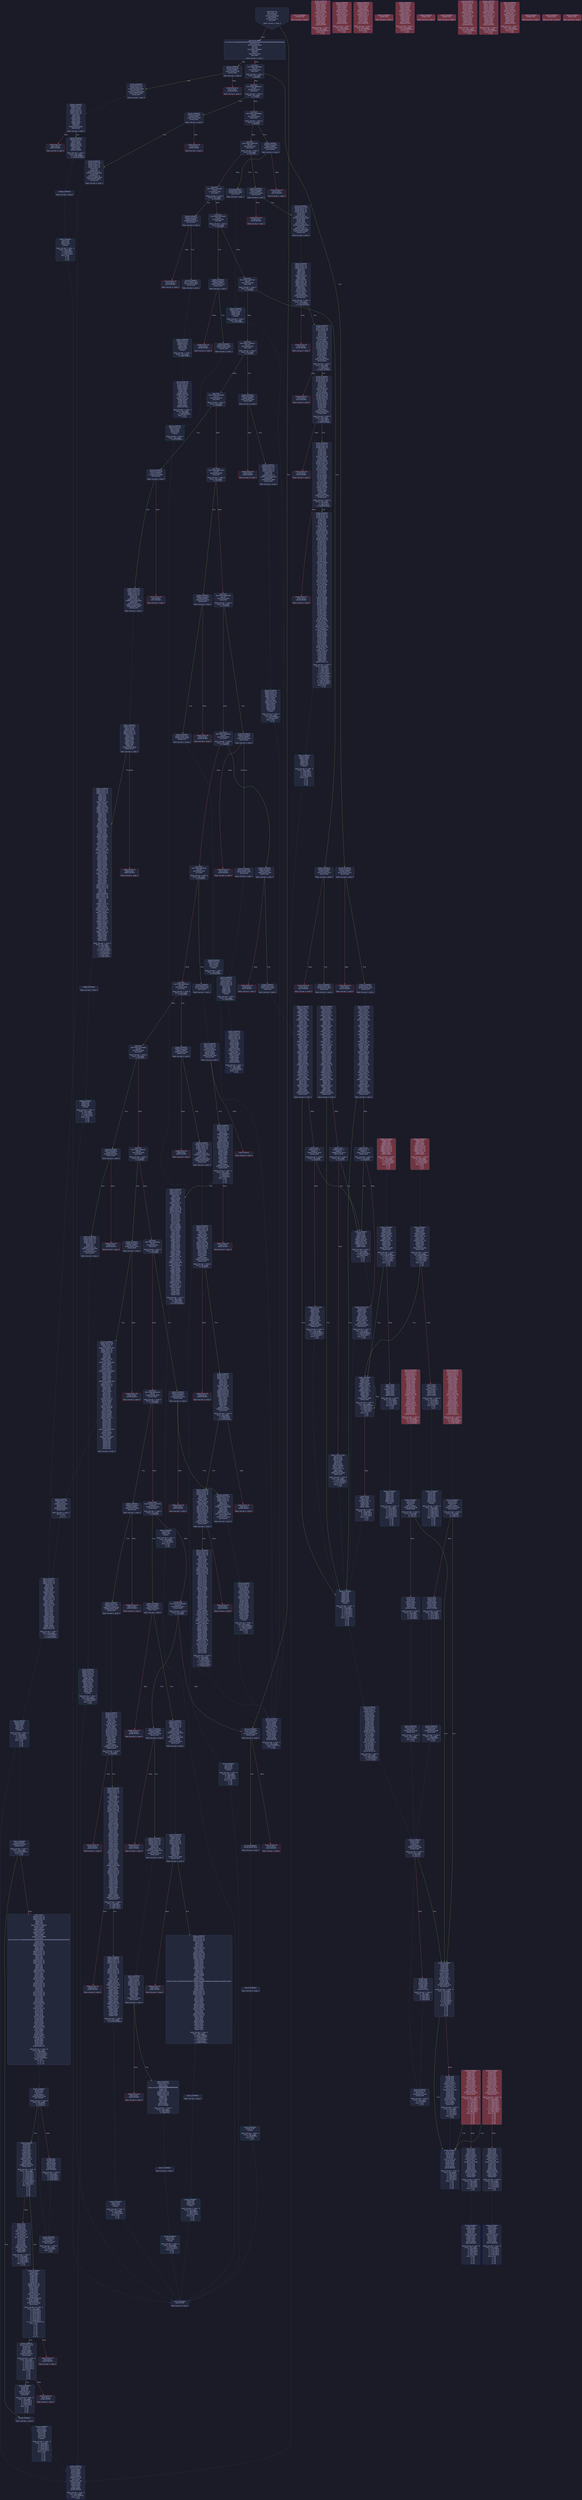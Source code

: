 digraph G {
    node [shape=box, style="filled, rounded", color="#565f89", fontcolor="#c0caf5", fontname="Helvetica", fillcolor="#24283b"];
    edge [color="#414868", fontcolor="#c0caf5", fontname="Helvetica"];
    bgcolor="#1a1b26";
    0 [ label = "[00] PUSH1 60
[02] PUSH1 40
[04] MSTORE
[05] CALLDATASIZE
[06] ISZERO
[07] PUSH2 011a
[0a] JUMPI

Stack size req: 0, sizeΔ: 0
" shape = invhouse]
    1 [ label = "[0b] PUSH4 ffffffff
[10] PUSH29 0100000000000000000000000000000000000000000000000000000000
[2e] PUSH1 00
[30] CALLDATALOAD
[31] DIV
[32] AND
[33] PUSH4 05fefda7
[38] DUP2
[39] EQ
[3a] PUSH2 012e
[3d] JUMPI

Stack size req: 0, sizeΔ: 1
"]
    2 [ label = "[3e] DUP1
[3f] PUSH4 06fdde03
[44] EQ
[45] PUSH2 0149
[48] JUMPI

Stack size req: 1, sizeΔ: 0
Entry->Op usage:
	0->68:EQ:1
"]
    3 [ label = "[49] DUP1
[4a] PUSH4 095ea7b3
[4f] EQ
[50] PUSH2 01d4
[53] JUMPI

Stack size req: 1, sizeΔ: 0
Entry->Op usage:
	0->79:EQ:1
"]
    4 [ label = "[54] DUP1
[55] PUSH4 18160ddd
[5a] EQ
[5b] PUSH2 020a
[5e] JUMPI

Stack size req: 1, sizeΔ: 0
Entry->Op usage:
	0->90:EQ:1
"]
    5 [ label = "[5f] DUP1
[60] PUSH4 23b872dd
[65] EQ
[66] PUSH2 022f
[69] JUMPI

Stack size req: 1, sizeΔ: 0
Entry->Op usage:
	0->101:EQ:1
"]
    6 [ label = "[6a] DUP1
[6b] PUSH4 313ce567
[70] EQ
[71] PUSH2 026b
[74] JUMPI

Stack size req: 1, sizeΔ: 0
Entry->Op usage:
	0->112:EQ:1
"]
    7 [ label = "[75] DUP1
[76] PUSH4 4b750334
[7b] EQ
[7c] PUSH2 0294
[7f] JUMPI

Stack size req: 1, sizeΔ: 0
Entry->Op usage:
	0->123:EQ:1
"]
    8 [ label = "[80] DUP1
[81] PUSH4 5a3b7e42
[86] EQ
[87] PUSH2 02b9
[8a] JUMPI

Stack size req: 1, sizeΔ: 0
Entry->Op usage:
	0->134:EQ:1
"]
    9 [ label = "[8b] DUP1
[8c] PUSH4 70a08231
[91] EQ
[92] PUSH2 0344
[95] JUMPI

Stack size req: 1, sizeΔ: 0
Entry->Op usage:
	0->145:EQ:1
"]
    10 [ label = "[96] DUP1
[97] PUSH4 79c65068
[9c] EQ
[9d] PUSH2 0375
[a0] JUMPI

Stack size req: 1, sizeΔ: 0
Entry->Op usage:
	0->156:EQ:1
"]
    11 [ label = "[a1] DUP1
[a2] PUSH4 8620410b
[a7] EQ
[a8] PUSH2 0399
[ab] JUMPI

Stack size req: 1, sizeΔ: 0
Entry->Op usage:
	0->167:EQ:1
"]
    12 [ label = "[ac] DUP1
[ad] PUSH4 8da5cb5b
[b2] EQ
[b3] PUSH2 03be
[b6] JUMPI

Stack size req: 1, sizeΔ: 0
Entry->Op usage:
	0->178:EQ:1
"]
    13 [ label = "[b7] DUP1
[b8] PUSH4 95d89b41
[bd] EQ
[be] PUSH2 03ed
[c1] JUMPI

Stack size req: 1, sizeΔ: 0
Entry->Op usage:
	0->189:EQ:1
"]
    14 [ label = "[c2] DUP1
[c3] PUSH4 a6f2ae3a
[c8] EQ
[c9] PUSH2 0478
[cc] JUMPI

Stack size req: 1, sizeΔ: 0
Entry->Op usage:
	0->200:EQ:1
"]
    15 [ label = "[cd] DUP1
[ce] PUSH4 a9059cbb
[d3] EQ
[d4] PUSH2 0482
[d7] JUMPI

Stack size req: 1, sizeΔ: 0
Entry->Op usage:
	0->211:EQ:1
"]
    16 [ label = "[d8] DUP1
[d9] PUSH4 b414d4b6
[de] EQ
[df] PUSH2 04a6
[e2] JUMPI

Stack size req: 1, sizeΔ: 0
Entry->Op usage:
	0->222:EQ:1
"]
    17 [ label = "[e3] DUP1
[e4] PUSH4 cae9ca51
[e9] EQ
[ea] PUSH2 04d9
[ed] JUMPI

Stack size req: 1, sizeΔ: 0
Entry->Op usage:
	0->233:EQ:1
"]
    18 [ label = "[ee] DUP1
[ef] PUSH4 dd62ed3e
[f4] EQ
[f5] PUSH2 0552
[f8] JUMPI

Stack size req: 1, sizeΔ: 0
Entry->Op usage:
	0->244:EQ:1
"]
    19 [ label = "[f9] DUP1
[fa] PUSH4 e4849b32
[ff] EQ
[0100] PUSH2 0589
[0103] JUMPI

Stack size req: 1, sizeΔ: 0
Entry->Op usage:
	0->255:EQ:1
"]
    20 [ label = "[0104] DUP1
[0105] PUSH4 e724529c
[010a] EQ
[010b] PUSH2 05a1
[010e] JUMPI

Stack size req: 1, sizeΔ: 0
Entry->Op usage:
	0->266:EQ:1
"]
    21 [ label = "[010f] DUP1
[0110] PUSH4 f2fde38b
[0115] EQ
[0116] PUSH2 05c7
[0119] JUMPI

Stack size req: 1, sizeΔ: 0
Entry->Op usage:
	0->277:EQ:1
"]
    22 [ label = "[011a] JUMPDEST
[011b] CALLVALUE
[011c] ISZERO
[011d] PUSH2 0125
[0120] JUMPI

Stack size req: 0, sizeΔ: 0
"]
    23 [ label = "[0121] PUSH1 00
[0123] DUP1
[0124] REVERT

Stack size req: 0, sizeΔ: 0
" color = "red"]
    24 [ label = "[0125] JUMPDEST
[0126] PUSH2 012c

Stack size req: 0, sizeΔ: 1
"]
    25 [ label = "[0129] JUMPDEST

Stack size req: 0, sizeΔ: 0
"]
    26 [ label = "[012a] JUMPDEST
[012b] JUMP
Indirect!

Stack size req: 1, sizeΔ: -1
Entry->Op usage:
	0->299:JUMP:0
Entry->Exit:
	0->😵
" color = "teal"]
    27 [ label = "[012c] JUMPDEST
[012d] STOP

Stack size req: 0, sizeΔ: 0
" color = "darkblue"]
    28 [ label = "[012e] JUMPDEST
[012f] CALLVALUE
[0130] ISZERO
[0131] PUSH2 0139
[0134] JUMPI

Stack size req: 0, sizeΔ: 0
"]
    29 [ label = "[0135] PUSH1 00
[0137] DUP1
[0138] REVERT

Stack size req: 0, sizeΔ: 0
" color = "red"]
    30 [ label = "[0139] JUMPDEST
[013a] PUSH2 012c
[013d] PUSH1 04
[013f] CALLDATALOAD
[0140] PUSH1 24
[0142] CALLDATALOAD
[0143] PUSH2 05e8
[0146] JUMP

Stack size req: 0, sizeΔ: 3
"]
    31 [ label = "[0147] JUMPDEST
[0148] STOP

Stack size req: 0, sizeΔ: 0
" color = "darkblue" fillcolor = "#703440"]
    32 [ label = "[0149] JUMPDEST
[014a] CALLVALUE
[014b] ISZERO
[014c] PUSH2 0154
[014f] JUMPI

Stack size req: 0, sizeΔ: 0
"]
    33 [ label = "[0150] PUSH1 00
[0152] DUP1
[0153] REVERT

Stack size req: 0, sizeΔ: 0
" color = "red"]
    34 [ label = "[0154] JUMPDEST
[0155] PUSH2 015c
[0158] PUSH2 0613
[015b] JUMP

Stack size req: 0, sizeΔ: 1
"]
    35 [ label = "[015c] JUMPDEST
[015d] PUSH1 40
[015f] MLOAD
[0160] PUSH1 20
[0162] DUP1
[0163] DUP3
[0164] MSTORE
[0165] DUP2
[0166] SWAP1
[0167] DUP2
[0168] ADD
[0169] DUP4
[016a] DUP2
[016b] DUP2
[016c] MLOAD
[016d] DUP2
[016e] MSTORE
[016f] PUSH1 20
[0171] ADD
[0172] SWAP2
[0173] POP
[0174] DUP1
[0175] MLOAD
[0176] SWAP1
[0177] PUSH1 20
[0179] ADD
[017a] SWAP1
[017b] DUP1
[017c] DUP4
[017d] DUP4
[017e] PUSH1 00

Stack size req: 1, sizeΔ: 9
Entry->Op usage:
	0->364:MLOAD:0
	0->373:MLOAD:0
	0->377:ADD:1
"]
    36 [ label = "[0180] JUMPDEST
[0181] DUP4
[0182] DUP2
[0183] LT
[0184] ISZERO
[0185] PUSH2 0199
[0188] JUMPI

Stack size req: 4, sizeΔ: 0
Entry->Op usage:
	0->387:LT:0
	3->387:LT:1
"]
    37 [ label = "[0189] DUP1
[018a] DUP3
[018b] ADD
[018c] MLOAD
[018d] DUP2
[018e] DUP5
[018f] ADD
[0190] MSTORE

Stack size req: 3, sizeΔ: 0
Entry->Op usage:
	0->395:ADD:1
	0->399:ADD:1
	1->395:ADD:0
	2->399:ADD:0
"]
    38 [ label = "[0191] JUMPDEST
[0192] PUSH1 20
[0194] ADD
[0195] PUSH2 0180
[0198] JUMP

Stack size req: 1, sizeΔ: 0
Entry->Op usage:
	0->404:ADD:1
Entry->Exit:
	0->😵
"]
    39 [ label = "[0199] JUMPDEST
[019a] POP
[019b] POP
[019c] POP
[019d] POP
[019e] SWAP1
[019f] POP
[01a0] SWAP1
[01a1] DUP2
[01a2] ADD
[01a3] SWAP1
[01a4] PUSH1 1f
[01a6] AND
[01a7] DUP1
[01a8] ISZERO
[01a9] PUSH2 01c6
[01ac] JUMPI

Stack size req: 7, sizeΔ: -5
Entry->Op usage:
	0->410:POP:0
	1->411:POP:0
	2->412:POP:0
	3->413:POP:0
	4->418:ADD:0
	4->422:AND:1
	4->424:ISZERO:0
	5->415:POP:0
	6->418:ADD:1
Entry->Exit:
	0->😵
	1->😵
	2->😵
	3->😵
	4->0
	5->😵
	6->😵
"]
    40 [ label = "[01ad] DUP1
[01ae] DUP3
[01af] SUB
[01b0] DUP1
[01b1] MLOAD
[01b2] PUSH1 01
[01b4] DUP4
[01b5] PUSH1 20
[01b7] SUB
[01b8] PUSH2 0100
[01bb] EXP
[01bc] SUB
[01bd] NOT
[01be] AND
[01bf] DUP2
[01c0] MSTORE
[01c1] PUSH1 20
[01c3] ADD
[01c4] SWAP2
[01c5] POP

Stack size req: 2, sizeΔ: 0
Entry->Op usage:
	0->431:SUB:1
	0->439:SUB:1
	1->431:SUB:0
	1->453:POP:0
Entry->Exit:
	1->😵
"]
    41 [ label = "[01c6] JUMPDEST
[01c7] POP
[01c8] SWAP3
[01c9] POP
[01ca] POP
[01cb] POP
[01cc] PUSH1 40
[01ce] MLOAD
[01cf] DUP1
[01d0] SWAP2
[01d1] SUB
[01d2] SWAP1
[01d3] RETURN

Stack size req: 5, sizeΔ: -5
Entry->Op usage:
	0->455:POP:0
	1->465:SUB:0
	2->458:POP:0
	3->459:POP:0
	4->457:POP:0
Entry->Exit:
	0->😵
	1->😵
	2->😵
	3->😵
	4->😵
" color = "darkblue"]
    42 [ label = "[01d4] JUMPDEST
[01d5] CALLVALUE
[01d6] ISZERO
[01d7] PUSH2 01df
[01da] JUMPI

Stack size req: 0, sizeΔ: 0
"]
    43 [ label = "[01db] PUSH1 00
[01dd] DUP1
[01de] REVERT

Stack size req: 0, sizeΔ: 0
" color = "red"]
    44 [ label = "[01df] JUMPDEST
[01e0] PUSH2 01f6
[01e3] PUSH1 01
[01e5] PUSH1 a0
[01e7] PUSH1 02
[01e9] EXP
[01ea] SUB
[01eb] PUSH1 04
[01ed] CALLDATALOAD
[01ee] AND
[01ef] PUSH1 24
[01f1] CALLDATALOAD
[01f2] PUSH2 06b1
[01f5] JUMP

Stack size req: 0, sizeΔ: 3
"]
    45 [ label = "[01f6] JUMPDEST
[01f7] PUSH1 40
[01f9] MLOAD
[01fa] SWAP1
[01fb] ISZERO
[01fc] ISZERO
[01fd] DUP2
[01fe] MSTORE
[01ff] PUSH1 20
[0201] ADD
[0202] PUSH1 40
[0204] MLOAD
[0205] DUP1
[0206] SWAP2
[0207] SUB
[0208] SWAP1
[0209] RETURN

Stack size req: 1, sizeΔ: -1
Entry->Op usage:
	0->507:ISZERO:0
Entry->Exit:
	0->😵
" color = "darkblue"]
    46 [ label = "[020a] JUMPDEST
[020b] CALLVALUE
[020c] ISZERO
[020d] PUSH2 0215
[0210] JUMPI

Stack size req: 0, sizeΔ: 0
"]
    47 [ label = "[0211] PUSH1 00
[0213] DUP1
[0214] REVERT

Stack size req: 0, sizeΔ: 0
" color = "red"]
    48 [ label = "[0215] JUMPDEST
[0216] PUSH2 021d
[0219] PUSH2 06e2
[021c] JUMP

Stack size req: 0, sizeΔ: 1
"]
    49 [ label = "[021d] JUMPDEST
[021e] PUSH1 40
[0220] MLOAD
[0221] SWAP1
[0222] DUP2
[0223] MSTORE
[0224] PUSH1 20
[0226] ADD
[0227] PUSH1 40
[0229] MLOAD
[022a] DUP1
[022b] SWAP2
[022c] SUB
[022d] SWAP1
[022e] RETURN

Stack size req: 1, sizeΔ: -1
Entry->Op usage:
	0->547:MSTORE:1
Entry->Exit:
	0->😵
" color = "darkblue"]
    50 [ label = "[022f] JUMPDEST
[0230] CALLVALUE
[0231] ISZERO
[0232] PUSH2 023a
[0235] JUMPI

Stack size req: 0, sizeΔ: 0
"]
    51 [ label = "[0236] PUSH1 00
[0238] DUP1
[0239] REVERT

Stack size req: 0, sizeΔ: 0
" color = "red"]
    52 [ label = "[023a] JUMPDEST
[023b] PUSH2 01f6
[023e] PUSH1 01
[0240] PUSH1 a0
[0242] PUSH1 02
[0244] EXP
[0245] SUB
[0246] PUSH1 04
[0248] CALLDATALOAD
[0249] DUP2
[024a] AND
[024b] SWAP1
[024c] PUSH1 24
[024e] CALLDATALOAD
[024f] AND
[0250] PUSH1 44
[0252] CALLDATALOAD
[0253] PUSH2 06e8
[0256] JUMP

Stack size req: 0, sizeΔ: 4
"]
    53 [ label = "[0257] JUMPDEST
[0258] PUSH1 40
[025a] MLOAD
[025b] SWAP1
[025c] ISZERO
[025d] ISZERO
[025e] DUP2
[025f] MSTORE
[0260] PUSH1 20
[0262] ADD
[0263] PUSH1 40
[0265] MLOAD
[0266] DUP1
[0267] SWAP2
[0268] SUB
[0269] SWAP1
[026a] RETURN

Stack size req: 1, sizeΔ: -1
Entry->Op usage:
	0->604:ISZERO:0
Entry->Exit:
	0->😵
" color = "darkblue" fillcolor = "#703440"]
    54 [ label = "[026b] JUMPDEST
[026c] CALLVALUE
[026d] ISZERO
[026e] PUSH2 0276
[0271] JUMPI

Stack size req: 0, sizeΔ: 0
"]
    55 [ label = "[0272] PUSH1 00
[0274] DUP1
[0275] REVERT

Stack size req: 0, sizeΔ: 0
" color = "red"]
    56 [ label = "[0276] JUMPDEST
[0277] PUSH2 027e
[027a] PUSH2 080b
[027d] JUMP

Stack size req: 0, sizeΔ: 1
"]
    57 [ label = "[027e] JUMPDEST
[027f] PUSH1 40
[0281] MLOAD
[0282] PUSH1 ff
[0284] SWAP1
[0285] SWAP2
[0286] AND
[0287] DUP2
[0288] MSTORE
[0289] PUSH1 20
[028b] ADD
[028c] PUSH1 40
[028e] MLOAD
[028f] DUP1
[0290] SWAP2
[0291] SUB
[0292] SWAP1
[0293] RETURN

Stack size req: 1, sizeΔ: -1
Entry->Op usage:
	0->646:AND:0
	0->648:MSTORE:1
Entry->Exit:
	0->😵
" color = "darkblue"]
    58 [ label = "[0294] JUMPDEST
[0295] CALLVALUE
[0296] ISZERO
[0297] PUSH2 029f
[029a] JUMPI

Stack size req: 0, sizeΔ: 0
"]
    59 [ label = "[029b] PUSH1 00
[029d] DUP1
[029e] REVERT

Stack size req: 0, sizeΔ: 0
" color = "red"]
    60 [ label = "[029f] JUMPDEST
[02a0] PUSH2 021d
[02a3] PUSH2 0814
[02a6] JUMP

Stack size req: 0, sizeΔ: 1
"]
    61 [ label = "[02a7] JUMPDEST
[02a8] PUSH1 40
[02aa] MLOAD
[02ab] SWAP1
[02ac] DUP2
[02ad] MSTORE
[02ae] PUSH1 20
[02b0] ADD
[02b1] PUSH1 40
[02b3] MLOAD
[02b4] DUP1
[02b5] SWAP2
[02b6] SUB
[02b7] SWAP1
[02b8] RETURN

Stack size req: 1, sizeΔ: -1
Entry->Op usage:
	0->685:MSTORE:1
Entry->Exit:
	0->😵
" color = "darkblue" fillcolor = "#703440"]
    62 [ label = "[02b9] JUMPDEST
[02ba] CALLVALUE
[02bb] ISZERO
[02bc] PUSH2 02c4
[02bf] JUMPI

Stack size req: 0, sizeΔ: 0
"]
    63 [ label = "[02c0] PUSH1 00
[02c2] DUP1
[02c3] REVERT

Stack size req: 0, sizeΔ: 0
" color = "red"]
    64 [ label = "[02c4] JUMPDEST
[02c5] PUSH2 015c
[02c8] PUSH2 081a
[02cb] JUMP

Stack size req: 0, sizeΔ: 1
"]
    65 [ label = "[02cc] JUMPDEST
[02cd] PUSH1 40
[02cf] MLOAD
[02d0] PUSH1 20
[02d2] DUP1
[02d3] DUP3
[02d4] MSTORE
[02d5] DUP2
[02d6] SWAP1
[02d7] DUP2
[02d8] ADD
[02d9] DUP4
[02da] DUP2
[02db] DUP2
[02dc] MLOAD
[02dd] DUP2
[02de] MSTORE
[02df] PUSH1 20
[02e1] ADD
[02e2] SWAP2
[02e3] POP
[02e4] DUP1
[02e5] MLOAD
[02e6] SWAP1
[02e7] PUSH1 20
[02e9] ADD
[02ea] SWAP1
[02eb] DUP1
[02ec] DUP4
[02ed] DUP4
[02ee] PUSH1 00

Stack size req: 1, sizeΔ: 9
Entry->Op usage:
	0->732:MLOAD:0
	0->741:MLOAD:0
	0->745:ADD:1
" fillcolor = "#703440"]
    66 [ label = "[02f0] JUMPDEST
[02f1] DUP4
[02f2] DUP2
[02f3] LT
[02f4] ISZERO
[02f5] PUSH2 0199
[02f8] JUMPI

Stack size req: 4, sizeΔ: 0
Entry->Op usage:
	0->755:LT:0
	3->755:LT:1
"]
    67 [ label = "[02f9] DUP1
[02fa] DUP3
[02fb] ADD
[02fc] MLOAD
[02fd] DUP2
[02fe] DUP5
[02ff] ADD
[0300] MSTORE

Stack size req: 3, sizeΔ: 0
Entry->Op usage:
	0->763:ADD:1
	0->767:ADD:1
	1->763:ADD:0
	2->767:ADD:0
"]
    68 [ label = "[0301] JUMPDEST
[0302] PUSH1 20
[0304] ADD
[0305] PUSH2 0180
[0308] JUMP

Stack size req: 1, sizeΔ: 0
Entry->Op usage:
	0->772:ADD:1
Entry->Exit:
	0->😵
"]
    69 [ label = "[0309] JUMPDEST
[030a] POP
[030b] POP
[030c] POP
[030d] POP
[030e] SWAP1
[030f] POP
[0310] SWAP1
[0311] DUP2
[0312] ADD
[0313] SWAP1
[0314] PUSH1 1f
[0316] AND
[0317] DUP1
[0318] ISZERO
[0319] PUSH2 01c6
[031c] JUMPI

Stack size req: 7, sizeΔ: -5
Entry->Op usage:
	0->778:POP:0
	1->779:POP:0
	2->780:POP:0
	3->781:POP:0
	4->786:ADD:0
	4->790:AND:1
	4->792:ISZERO:0
	5->783:POP:0
	6->786:ADD:1
Entry->Exit:
	0->😵
	1->😵
	2->😵
	3->😵
	4->0
	5->😵
	6->😵
" fillcolor = "#703440"]
    70 [ label = "[031d] DUP1
[031e] DUP3
[031f] SUB
[0320] DUP1
[0321] MLOAD
[0322] PUSH1 01
[0324] DUP4
[0325] PUSH1 20
[0327] SUB
[0328] PUSH2 0100
[032b] EXP
[032c] SUB
[032d] NOT
[032e] AND
[032f] DUP2
[0330] MSTORE
[0331] PUSH1 20
[0333] ADD
[0334] SWAP2
[0335] POP

Stack size req: 2, sizeΔ: 0
Entry->Op usage:
	0->799:SUB:1
	0->807:SUB:1
	1->799:SUB:0
	1->821:POP:0
Entry->Exit:
	1->😵
"]
    71 [ label = "[0336] JUMPDEST
[0337] POP
[0338] SWAP3
[0339] POP
[033a] POP
[033b] POP
[033c] PUSH1 40
[033e] MLOAD
[033f] DUP1
[0340] SWAP2
[0341] SUB
[0342] SWAP1
[0343] RETURN

Stack size req: 5, sizeΔ: -5
Entry->Op usage:
	0->823:POP:0
	1->833:SUB:0
	2->826:POP:0
	3->827:POP:0
	4->825:POP:0
Entry->Exit:
	0->😵
	1->😵
	2->😵
	3->😵
	4->😵
" color = "darkblue"]
    72 [ label = "[0344] JUMPDEST
[0345] CALLVALUE
[0346] ISZERO
[0347] PUSH2 034f
[034a] JUMPI

Stack size req: 0, sizeΔ: 0
"]
    73 [ label = "[034b] PUSH1 00
[034d] DUP1
[034e] REVERT

Stack size req: 0, sizeΔ: 0
" color = "red"]
    74 [ label = "[034f] JUMPDEST
[0350] PUSH2 021d
[0353] PUSH1 01
[0355] PUSH1 a0
[0357] PUSH1 02
[0359] EXP
[035a] SUB
[035b] PUSH1 04
[035d] CALLDATALOAD
[035e] AND
[035f] PUSH2 08b8
[0362] JUMP

Stack size req: 0, sizeΔ: 2
"]
    75 [ label = "[0363] JUMPDEST
[0364] PUSH1 40
[0366] MLOAD
[0367] SWAP1
[0368] DUP2
[0369] MSTORE
[036a] PUSH1 20
[036c] ADD
[036d] PUSH1 40
[036f] MLOAD
[0370] DUP1
[0371] SWAP2
[0372] SUB
[0373] SWAP1
[0374] RETURN

Stack size req: 1, sizeΔ: -1
Entry->Op usage:
	0->873:MSTORE:1
Entry->Exit:
	0->😵
" color = "darkblue" fillcolor = "#703440"]
    76 [ label = "[0375] JUMPDEST
[0376] CALLVALUE
[0377] ISZERO
[0378] PUSH2 0380
[037b] JUMPI

Stack size req: 0, sizeΔ: 0
"]
    77 [ label = "[037c] PUSH1 00
[037e] DUP1
[037f] REVERT

Stack size req: 0, sizeΔ: 0
" color = "red"]
    78 [ label = "[0380] JUMPDEST
[0381] PUSH2 012c
[0384] PUSH1 01
[0386] PUSH1 a0
[0388] PUSH1 02
[038a] EXP
[038b] SUB
[038c] PUSH1 04
[038e] CALLDATALOAD
[038f] AND
[0390] PUSH1 24
[0392] CALLDATALOAD
[0393] PUSH2 08ca
[0396] JUMP

Stack size req: 0, sizeΔ: 3
"]
    79 [ label = "[0397] JUMPDEST
[0398] STOP

Stack size req: 0, sizeΔ: 0
" color = "darkblue" fillcolor = "#703440"]
    80 [ label = "[0399] JUMPDEST
[039a] CALLVALUE
[039b] ISZERO
[039c] PUSH2 03a4
[039f] JUMPI

Stack size req: 0, sizeΔ: 0
"]
    81 [ label = "[03a0] PUSH1 00
[03a2] DUP1
[03a3] REVERT

Stack size req: 0, sizeΔ: 0
" color = "red"]
    82 [ label = "[03a4] JUMPDEST
[03a5] PUSH2 021d
[03a8] PUSH2 096e
[03ab] JUMP

Stack size req: 0, sizeΔ: 1
"]
    83 [ label = "[03ac] JUMPDEST
[03ad] PUSH1 40
[03af] MLOAD
[03b0] SWAP1
[03b1] DUP2
[03b2] MSTORE
[03b3] PUSH1 20
[03b5] ADD
[03b6] PUSH1 40
[03b8] MLOAD
[03b9] DUP1
[03ba] SWAP2
[03bb] SUB
[03bc] SWAP1
[03bd] RETURN

Stack size req: 1, sizeΔ: -1
Entry->Op usage:
	0->946:MSTORE:1
Entry->Exit:
	0->😵
" color = "darkblue" fillcolor = "#703440"]
    84 [ label = "[03be] JUMPDEST
[03bf] CALLVALUE
[03c0] ISZERO
[03c1] PUSH2 03c9
[03c4] JUMPI

Stack size req: 0, sizeΔ: 0
"]
    85 [ label = "[03c5] PUSH1 00
[03c7] DUP1
[03c8] REVERT

Stack size req: 0, sizeΔ: 0
" color = "red"]
    86 [ label = "[03c9] JUMPDEST
[03ca] PUSH2 03d1
[03cd] PUSH2 0974
[03d0] JUMP

Stack size req: 0, sizeΔ: 1
"]
    87 [ label = "[03d1] JUMPDEST
[03d2] PUSH1 40
[03d4] MLOAD
[03d5] PUSH1 01
[03d7] PUSH1 a0
[03d9] PUSH1 02
[03db] EXP
[03dc] SUB
[03dd] SWAP1
[03de] SWAP2
[03df] AND
[03e0] DUP2
[03e1] MSTORE
[03e2] PUSH1 20
[03e4] ADD
[03e5] PUSH1 40
[03e7] MLOAD
[03e8] DUP1
[03e9] SWAP2
[03ea] SUB
[03eb] SWAP1
[03ec] RETURN

Stack size req: 1, sizeΔ: -1
Entry->Op usage:
	0->991:AND:0
	0->993:MSTORE:1
Entry->Exit:
	0->😵
" color = "darkblue"]
    88 [ label = "[03ed] JUMPDEST
[03ee] CALLVALUE
[03ef] ISZERO
[03f0] PUSH2 03f8
[03f3] JUMPI

Stack size req: 0, sizeΔ: 0
"]
    89 [ label = "[03f4] PUSH1 00
[03f6] DUP1
[03f7] REVERT

Stack size req: 0, sizeΔ: 0
" color = "red"]
    90 [ label = "[03f8] JUMPDEST
[03f9] PUSH2 015c
[03fc] PUSH2 0983
[03ff] JUMP

Stack size req: 0, sizeΔ: 1
"]
    91 [ label = "[0400] JUMPDEST
[0401] PUSH1 40
[0403] MLOAD
[0404] PUSH1 20
[0406] DUP1
[0407] DUP3
[0408] MSTORE
[0409] DUP2
[040a] SWAP1
[040b] DUP2
[040c] ADD
[040d] DUP4
[040e] DUP2
[040f] DUP2
[0410] MLOAD
[0411] DUP2
[0412] MSTORE
[0413] PUSH1 20
[0415] ADD
[0416] SWAP2
[0417] POP
[0418] DUP1
[0419] MLOAD
[041a] SWAP1
[041b] PUSH1 20
[041d] ADD
[041e] SWAP1
[041f] DUP1
[0420] DUP4
[0421] DUP4
[0422] PUSH1 00

Stack size req: 1, sizeΔ: 9
Entry->Op usage:
	0->1040:MLOAD:0
	0->1049:MLOAD:0
	0->1053:ADD:1
" fillcolor = "#703440"]
    92 [ label = "[0424] JUMPDEST
[0425] DUP4
[0426] DUP2
[0427] LT
[0428] ISZERO
[0429] PUSH2 0199
[042c] JUMPI

Stack size req: 4, sizeΔ: 0
Entry->Op usage:
	0->1063:LT:0
	3->1063:LT:1
"]
    93 [ label = "[042d] DUP1
[042e] DUP3
[042f] ADD
[0430] MLOAD
[0431] DUP2
[0432] DUP5
[0433] ADD
[0434] MSTORE

Stack size req: 3, sizeΔ: 0
Entry->Op usage:
	0->1071:ADD:1
	0->1075:ADD:1
	1->1071:ADD:0
	2->1075:ADD:0
"]
    94 [ label = "[0435] JUMPDEST
[0436] PUSH1 20
[0438] ADD
[0439] PUSH2 0180
[043c] JUMP

Stack size req: 1, sizeΔ: 0
Entry->Op usage:
	0->1080:ADD:1
Entry->Exit:
	0->😵
"]
    95 [ label = "[043d] JUMPDEST
[043e] POP
[043f] POP
[0440] POP
[0441] POP
[0442] SWAP1
[0443] POP
[0444] SWAP1
[0445] DUP2
[0446] ADD
[0447] SWAP1
[0448] PUSH1 1f
[044a] AND
[044b] DUP1
[044c] ISZERO
[044d] PUSH2 01c6
[0450] JUMPI

Stack size req: 7, sizeΔ: -5
Entry->Op usage:
	0->1086:POP:0
	1->1087:POP:0
	2->1088:POP:0
	3->1089:POP:0
	4->1094:ADD:0
	4->1098:AND:1
	4->1100:ISZERO:0
	5->1091:POP:0
	6->1094:ADD:1
Entry->Exit:
	0->😵
	1->😵
	2->😵
	3->😵
	4->0
	5->😵
	6->😵
" fillcolor = "#703440"]
    96 [ label = "[0451] DUP1
[0452] DUP3
[0453] SUB
[0454] DUP1
[0455] MLOAD
[0456] PUSH1 01
[0458] DUP4
[0459] PUSH1 20
[045b] SUB
[045c] PUSH2 0100
[045f] EXP
[0460] SUB
[0461] NOT
[0462] AND
[0463] DUP2
[0464] MSTORE
[0465] PUSH1 20
[0467] ADD
[0468] SWAP2
[0469] POP

Stack size req: 2, sizeΔ: 0
Entry->Op usage:
	0->1107:SUB:1
	0->1115:SUB:1
	1->1107:SUB:0
	1->1129:POP:0
Entry->Exit:
	1->😵
"]
    97 [ label = "[046a] JUMPDEST
[046b] POP
[046c] SWAP3
[046d] POP
[046e] POP
[046f] POP
[0470] PUSH1 40
[0472] MLOAD
[0473] DUP1
[0474] SWAP2
[0475] SUB
[0476] SWAP1
[0477] RETURN

Stack size req: 5, sizeΔ: -5
Entry->Op usage:
	0->1131:POP:0
	1->1141:SUB:0
	2->1134:POP:0
	3->1135:POP:0
	4->1133:POP:0
Entry->Exit:
	0->😵
	1->😵
	2->😵
	3->😵
	4->😵
" color = "darkblue"]
    98 [ label = "[0478] JUMPDEST
[0479] PUSH2 012c
[047c] PUSH2 0a21
[047f] JUMP

Stack size req: 0, sizeΔ: 1
"]
    99 [ label = "[0480] JUMPDEST
[0481] STOP

Stack size req: 0, sizeΔ: 0
" color = "darkblue" fillcolor = "#703440"]
    100 [ label = "[0482] JUMPDEST
[0483] CALLVALUE
[0484] ISZERO
[0485] PUSH2 048d
[0488] JUMPI

Stack size req: 0, sizeΔ: 0
"]
    101 [ label = "[0489] PUSH1 00
[048b] DUP1
[048c] REVERT

Stack size req: 0, sizeΔ: 0
" color = "red"]
    102 [ label = "[048d] JUMPDEST
[048e] PUSH2 012c
[0491] PUSH1 01
[0493] PUSH1 a0
[0495] PUSH1 02
[0497] EXP
[0498] SUB
[0499] PUSH1 04
[049b] CALLDATALOAD
[049c] AND
[049d] PUSH1 24
[049f] CALLDATALOAD
[04a0] PUSH2 0ab4
[04a3] JUMP

Stack size req: 0, sizeΔ: 3
"]
    103 [ label = "[04a4] JUMPDEST
[04a5] STOP

Stack size req: 0, sizeΔ: 0
" color = "darkblue" fillcolor = "#703440"]
    104 [ label = "[04a6] JUMPDEST
[04a7] CALLVALUE
[04a8] ISZERO
[04a9] PUSH2 04b1
[04ac] JUMPI

Stack size req: 0, sizeΔ: 0
"]
    105 [ label = "[04ad] PUSH1 00
[04af] DUP1
[04b0] REVERT

Stack size req: 0, sizeΔ: 0
" color = "red"]
    106 [ label = "[04b1] JUMPDEST
[04b2] PUSH2 01f6
[04b5] PUSH1 01
[04b7] PUSH1 a0
[04b9] PUSH1 02
[04bb] EXP
[04bc] SUB
[04bd] PUSH1 04
[04bf] CALLDATALOAD
[04c0] AND
[04c1] PUSH2 0b7f
[04c4] JUMP

Stack size req: 0, sizeΔ: 2
"]
    107 [ label = "[04c5] JUMPDEST
[04c6] PUSH1 40
[04c8] MLOAD
[04c9] SWAP1
[04ca] ISZERO
[04cb] ISZERO
[04cc] DUP2
[04cd] MSTORE
[04ce] PUSH1 20
[04d0] ADD
[04d1] PUSH1 40
[04d3] MLOAD
[04d4] DUP1
[04d5] SWAP2
[04d6] SUB
[04d7] SWAP1
[04d8] RETURN

Stack size req: 1, sizeΔ: -1
Entry->Op usage:
	0->1226:ISZERO:0
Entry->Exit:
	0->😵
" color = "darkblue" fillcolor = "#703440"]
    108 [ label = "[04d9] JUMPDEST
[04da] CALLVALUE
[04db] ISZERO
[04dc] PUSH2 04e4
[04df] JUMPI

Stack size req: 0, sizeΔ: 0
"]
    109 [ label = "[04e0] PUSH1 00
[04e2] DUP1
[04e3] REVERT

Stack size req: 0, sizeΔ: 0
" color = "red"]
    110 [ label = "[04e4] JUMPDEST
[04e5] PUSH2 01f6
[04e8] PUSH1 04
[04ea] DUP1
[04eb] CALLDATALOAD
[04ec] PUSH1 01
[04ee] PUSH1 a0
[04f0] PUSH1 02
[04f2] EXP
[04f3] SUB
[04f4] AND
[04f5] SWAP1
[04f6] PUSH1 24
[04f8] DUP1
[04f9] CALLDATALOAD
[04fa] SWAP2
[04fb] SWAP1
[04fc] PUSH1 64
[04fe] SWAP1
[04ff] PUSH1 44
[0501] CALLDATALOAD
[0502] SWAP1
[0503] DUP2
[0504] ADD
[0505] SWAP1
[0506] DUP4
[0507] ADD
[0508] CALLDATALOAD
[0509] DUP1
[050a] PUSH1 20
[050c] PUSH1 1f
[050e] DUP3
[050f] ADD
[0510] DUP2
[0511] SWAP1
[0512] DIV
[0513] DUP2
[0514] MUL
[0515] ADD
[0516] PUSH1 40
[0518] MLOAD
[0519] SWAP1
[051a] DUP2
[051b] ADD
[051c] PUSH1 40
[051e] MSTORE
[051f] DUP2
[0520] DUP2
[0521] MSTORE
[0522] SWAP3
[0523] SWAP2
[0524] SWAP1
[0525] PUSH1 20
[0527] DUP5
[0528] ADD
[0529] DUP4
[052a] DUP4
[052b] DUP1
[052c] DUP3
[052d] DUP5
[052e] CALLDATACOPY
[052f] POP
[0530] SWAP5
[0531] SWAP7
[0532] POP
[0533] PUSH2 0b94
[0536] SWAP6
[0537] POP
[0538] POP
[0539] POP
[053a] POP
[053b] POP
[053c] POP
[053d] JUMP

Stack size req: 0, sizeΔ: 4
"]
    111 [ label = "[053e] JUMPDEST
[053f] PUSH1 40
[0541] MLOAD
[0542] SWAP1
[0543] ISZERO
[0544] ISZERO
[0545] DUP2
[0546] MSTORE
[0547] PUSH1 20
[0549] ADD
[054a] PUSH1 40
[054c] MLOAD
[054d] DUP1
[054e] SWAP2
[054f] SUB
[0550] SWAP1
[0551] RETURN

Stack size req: 1, sizeΔ: -1
Entry->Op usage:
	0->1347:ISZERO:0
Entry->Exit:
	0->😵
" color = "darkblue" fillcolor = "#703440"]
    112 [ label = "[0552] JUMPDEST
[0553] CALLVALUE
[0554] ISZERO
[0555] PUSH2 055d
[0558] JUMPI

Stack size req: 0, sizeΔ: 0
"]
    113 [ label = "[0559] PUSH1 00
[055b] DUP1
[055c] REVERT

Stack size req: 0, sizeΔ: 0
" color = "red"]
    114 [ label = "[055d] JUMPDEST
[055e] PUSH2 021d
[0561] PUSH1 01
[0563] PUSH1 a0
[0565] PUSH1 02
[0567] EXP
[0568] SUB
[0569] PUSH1 04
[056b] CALLDATALOAD
[056c] DUP2
[056d] AND
[056e] SWAP1
[056f] PUSH1 24
[0571] CALLDATALOAD
[0572] AND
[0573] PUSH2 0cc8
[0576] JUMP

Stack size req: 0, sizeΔ: 3
"]
    115 [ label = "[0577] JUMPDEST
[0578] PUSH1 40
[057a] MLOAD
[057b] SWAP1
[057c] DUP2
[057d] MSTORE
[057e] PUSH1 20
[0580] ADD
[0581] PUSH1 40
[0583] MLOAD
[0584] DUP1
[0585] SWAP2
[0586] SUB
[0587] SWAP1
[0588] RETURN

Stack size req: 1, sizeΔ: -1
Entry->Op usage:
	0->1405:MSTORE:1
Entry->Exit:
	0->😵
" color = "darkblue" fillcolor = "#703440"]
    116 [ label = "[0589] JUMPDEST
[058a] CALLVALUE
[058b] ISZERO
[058c] PUSH2 0594
[058f] JUMPI

Stack size req: 0, sizeΔ: 0
"]
    117 [ label = "[0590] PUSH1 00
[0592] DUP1
[0593] REVERT

Stack size req: 0, sizeΔ: 0
" color = "red"]
    118 [ label = "[0594] JUMPDEST
[0595] PUSH2 012c
[0598] PUSH1 04
[059a] CALLDATALOAD
[059b] PUSH2 0ce5
[059e] JUMP

Stack size req: 0, sizeΔ: 2
"]
    119 [ label = "[059f] JUMPDEST
[05a0] STOP

Stack size req: 0, sizeΔ: 0
" color = "darkblue" fillcolor = "#703440"]
    120 [ label = "[05a1] JUMPDEST
[05a2] CALLVALUE
[05a3] ISZERO
[05a4] PUSH2 05ac
[05a7] JUMPI

Stack size req: 0, sizeΔ: 0
"]
    121 [ label = "[05a8] PUSH1 00
[05aa] DUP1
[05ab] REVERT

Stack size req: 0, sizeΔ: 0
" color = "red"]
    122 [ label = "[05ac] JUMPDEST
[05ad] PUSH2 012c
[05b0] PUSH1 01
[05b2] PUSH1 a0
[05b4] PUSH1 02
[05b6] EXP
[05b7] SUB
[05b8] PUSH1 04
[05ba] CALLDATALOAD
[05bb] AND
[05bc] PUSH1 24
[05be] CALLDATALOAD
[05bf] ISZERO
[05c0] ISZERO
[05c1] PUSH2 0da3
[05c4] JUMP

Stack size req: 0, sizeΔ: 3
"]
    123 [ label = "[05c5] JUMPDEST
[05c6] STOP

Stack size req: 0, sizeΔ: 0
" color = "darkblue" fillcolor = "#703440"]
    124 [ label = "[05c7] JUMPDEST
[05c8] CALLVALUE
[05c9] ISZERO
[05ca] PUSH2 05d2
[05cd] JUMPI

Stack size req: 0, sizeΔ: 0
"]
    125 [ label = "[05ce] PUSH1 00
[05d0] DUP1
[05d1] REVERT

Stack size req: 0, sizeΔ: 0
" color = "red"]
    126 [ label = "[05d2] JUMPDEST
[05d3] PUSH2 012c
[05d6] PUSH1 01
[05d8] PUSH1 a0
[05da] PUSH1 02
[05dc] EXP
[05dd] SUB
[05de] PUSH1 04
[05e0] CALLDATALOAD
[05e1] AND
[05e2] PUSH2 0e31
[05e5] JUMP

Stack size req: 0, sizeΔ: 2
"]
    127 [ label = "[05e6] JUMPDEST
[05e7] STOP

Stack size req: 0, sizeΔ: 0
" color = "darkblue" fillcolor = "#703440"]
    128 [ label = "[05e8] JUMPDEST
[05e9] PUSH1 00
[05eb] SLOAD
[05ec] CALLER
[05ed] PUSH1 01
[05ef] PUSH1 a0
[05f1] PUSH1 02
[05f3] EXP
[05f4] SUB
[05f5] SWAP1
[05f6] DUP2
[05f7] AND
[05f8] SWAP2
[05f9] AND
[05fa] EQ
[05fb] PUSH2 0603
[05fe] JUMPI

Stack size req: 0, sizeΔ: 0
"]
    129 [ label = "[05ff] PUSH1 00
[0601] DUP1
[0602] REVERT

Stack size req: 0, sizeΔ: 0
" color = "red"]
    130 [ label = "[0603] JUMPDEST
[0604] PUSH1 08
[0606] DUP3
[0607] SWAP1
[0608] SSTORE
[0609] PUSH1 09
[060b] DUP2
[060c] SWAP1
[060d] SSTORE

Stack size req: 2, sizeΔ: 0
Entry->Op usage:
	0->1549:SSTORE:1
	1->1544:SSTORE:1
"]
    131 [ label = "[060e] JUMPDEST

Stack size req: 0, sizeΔ: 0
"]
    132 [ label = "[060f] JUMPDEST
[0610] POP
[0611] POP
[0612] JUMP
Indirect!

Stack size req: 3, sizeΔ: -3
Entry->Op usage:
	0->1552:POP:0
	1->1553:POP:0
	2->1554:JUMP:0
Entry->Exit:
	0->😵
	1->😵
	2->😵
" color = "teal"]
    133 [ label = "[0613] JUMPDEST
[0614] PUSH1 02
[0616] DUP1
[0617] SLOAD
[0618] PUSH1 01
[061a] DUP2
[061b] PUSH1 01
[061d] AND
[061e] ISZERO
[061f] PUSH2 0100
[0622] MUL
[0623] SUB
[0624] AND
[0625] PUSH1 02
[0627] SWAP1
[0628] DIV
[0629] DUP1
[062a] PUSH1 1f
[062c] ADD
[062d] PUSH1 20
[062f] DUP1
[0630] SWAP2
[0631] DIV
[0632] MUL
[0633] PUSH1 20
[0635] ADD
[0636] PUSH1 40
[0638] MLOAD
[0639] SWAP1
[063a] DUP2
[063b] ADD
[063c] PUSH1 40
[063e] MSTORE
[063f] DUP1
[0640] SWAP3
[0641] SWAP2
[0642] SWAP1
[0643] DUP2
[0644] DUP2
[0645] MSTORE
[0646] PUSH1 20
[0648] ADD
[0649] DUP3
[064a] DUP1
[064b] SLOAD
[064c] PUSH1 01
[064e] DUP2
[064f] PUSH1 01
[0651] AND
[0652] ISZERO
[0653] PUSH2 0100
[0656] MUL
[0657] SUB
[0658] AND
[0659] PUSH1 02
[065b] SWAP1
[065c] DIV
[065d] DUP1
[065e] ISZERO
[065f] PUSH2 06a9
[0662] JUMPI

Stack size req: 0, sizeΔ: 6
"]
    134 [ label = "[0663] DUP1
[0664] PUSH1 1f
[0666] LT
[0667] PUSH2 067e
[066a] JUMPI

Stack size req: 1, sizeΔ: 0
Entry->Op usage:
	0->1638:LT:1
"]
    135 [ label = "[066b] PUSH2 0100
[066e] DUP1
[066f] DUP4
[0670] SLOAD
[0671] DIV
[0672] MUL
[0673] DUP4
[0674] MSTORE
[0675] SWAP2
[0676] PUSH1 20
[0678] ADD
[0679] SWAP2
[067a] PUSH2 06a9
[067d] JUMP

Stack size req: 3, sizeΔ: 0
Entry->Op usage:
	1->1648:SLOAD:0
	2->1652:MSTORE:0
	2->1656:ADD:1
Entry->Exit:
	2->😵
"]
    136 [ label = "[067e] JUMPDEST
[067f] DUP3
[0680] ADD
[0681] SWAP2
[0682] SWAP1
[0683] PUSH1 00
[0685] MSTORE
[0686] PUSH1 20
[0688] PUSH1 00
[068a] SHA3
[068b] SWAP1

Stack size req: 3, sizeΔ: 0
Entry->Op usage:
	0->1664:ADD:1
	1->1669:MSTORE:1
	2->1664:ADD:0
Entry->Exit:
	0->😵
	1->😵
	2->0
"]
    137 [ label = "[068c] JUMPDEST
[068d] DUP2
[068e] SLOAD
[068f] DUP2
[0690] MSTORE
[0691] SWAP1
[0692] PUSH1 01
[0694] ADD
[0695] SWAP1
[0696] PUSH1 20
[0698] ADD
[0699] DUP1
[069a] DUP4
[069b] GT
[069c] PUSH2 068c
[069f] JUMPI

Stack size req: 3, sizeΔ: 0
Entry->Op usage:
	0->1680:MSTORE:0
	0->1688:ADD:1
	1->1678:SLOAD:0
	1->1684:ADD:1
	2->1691:GT:0
Entry->Exit:
	0->😵
	1->😵
"]
    138 [ label = "[06a0] DUP3
[06a1] SWAP1
[06a2] SUB
[06a3] PUSH1 1f
[06a5] AND
[06a6] DUP3
[06a7] ADD
[06a8] SWAP2

Stack size req: 3, sizeΔ: 0
Entry->Op usage:
	0->1698:SUB:0
	2->1698:SUB:1
	2->1703:ADD:0
Entry->Exit:
	0->😵
	2->0
"]
    139 [ label = "[06a9] JUMPDEST
[06aa] POP
[06ab] POP
[06ac] POP
[06ad] POP
[06ae] POP
[06af] DUP2
[06b0] JUMP
Indirect!

Stack size req: 7, sizeΔ: -5
Entry->Op usage:
	0->1706:POP:0
	1->1707:POP:0
	2->1708:POP:0
	3->1709:POP:0
	4->1710:POP:0
	6->1712:JUMP:0
Entry->Exit:
	0->😵
	1->😵
	2->😵
	3->😵
	4->😵
" color = "teal"]
    140 [ label = "[06b1] JUMPDEST
[06b2] PUSH1 01
[06b4] PUSH1 a0
[06b6] PUSH1 02
[06b8] EXP
[06b9] SUB
[06ba] CALLER
[06bb] DUP2
[06bc] AND
[06bd] PUSH1 00
[06bf] SWAP1
[06c0] DUP2
[06c1] MSTORE
[06c2] PUSH1 07
[06c4] PUSH1 20
[06c6] SWAP1
[06c7] DUP2
[06c8] MSTORE
[06c9] PUSH1 40
[06cb] DUP1
[06cc] DUP4
[06cd] SHA3
[06ce] SWAP4
[06cf] DUP7
[06d0] AND
[06d1] DUP4
[06d2] MSTORE
[06d3] SWAP3
[06d4] SWAP1
[06d5] MSTORE
[06d6] SHA3
[06d7] DUP2
[06d8] SWAP1
[06d9] SSTORE
[06da] PUSH1 01

Stack size req: 2, sizeΔ: 1
Entry->Op usage:
	0->1753:SSTORE:1
	1->1744:AND:0
	1->1746:MSTORE:1
"]
    141 [ label = "[06dc] JUMPDEST
[06dd] SWAP3
[06de] SWAP2
[06df] POP
[06e0] POP
[06e1] JUMP
Indirect!

Stack size req: 4, sizeΔ: -3
Entry->Op usage:
	1->1760:POP:0
	2->1759:POP:0
	3->1761:JUMP:0
Entry->Exit:
	0->0
	1->😵
	2->😵
	3->😵
" color = "teal"]
    142 [ label = "[06e2] JUMPDEST
[06e3] PUSH1 05
[06e5] SLOAD
[06e6] DUP2
[06e7] JUMP
Indirect!

Stack size req: 1, sizeΔ: 1
Entry->Op usage:
	0->1767:JUMP:0
" color = "teal"]
    143 [ label = "[06e8] JUMPDEST
[06e9] PUSH1 01
[06eb] PUSH1 a0
[06ed] PUSH1 02
[06ef] EXP
[06f0] SUB
[06f1] DUP4
[06f2] AND
[06f3] PUSH1 00
[06f5] SWAP1
[06f6] DUP2
[06f7] MSTORE
[06f8] PUSH1 0a
[06fa] PUSH1 20
[06fc] MSTORE
[06fd] PUSH1 40
[06ff] DUP2
[0700] SHA3
[0701] SLOAD
[0702] PUSH1 ff
[0704] AND
[0705] ISZERO
[0706] PUSH2 070e
[0709] JUMPI

Stack size req: 3, sizeΔ: 1
Entry->Op usage:
	2->1778:AND:0
	2->1783:MSTORE:1
"]
    144 [ label = "[070a] PUSH1 00
[070c] DUP1
[070d] REVERT

Stack size req: 0, sizeΔ: 0
" color = "red"]
    145 [ label = "[070e] JUMPDEST
[070f] PUSH1 01
[0711] PUSH1 a0
[0713] PUSH1 02
[0715] EXP
[0716] SUB
[0717] DUP5
[0718] AND
[0719] PUSH1 00
[071b] SWAP1
[071c] DUP2
[071d] MSTORE
[071e] PUSH1 06
[0720] PUSH1 20
[0722] MSTORE
[0723] PUSH1 40
[0725] SWAP1
[0726] SHA3
[0727] SLOAD
[0728] DUP3
[0729] SWAP1
[072a] LT
[072b] ISZERO
[072c] PUSH2 0734
[072f] JUMPI

Stack size req: 4, sizeΔ: 0
Entry->Op usage:
	1->1834:LT:1
	3->1816:AND:0
	3->1821:MSTORE:1
"]
    146 [ label = "[0730] PUSH1 00
[0732] DUP1
[0733] REVERT

Stack size req: 0, sizeΔ: 0
" color = "red"]
    147 [ label = "[0734] JUMPDEST
[0735] PUSH1 01
[0737] PUSH1 a0
[0739] PUSH1 02
[073b] EXP
[073c] SUB
[073d] DUP4
[073e] AND
[073f] PUSH1 00
[0741] SWAP1
[0742] DUP2
[0743] MSTORE
[0744] PUSH1 06
[0746] PUSH1 20
[0748] MSTORE
[0749] PUSH1 40
[074b] SWAP1
[074c] SHA3
[074d] SLOAD
[074e] DUP3
[074f] DUP2
[0750] ADD
[0751] LT
[0752] ISZERO
[0753] PUSH2 075b
[0756] JUMPI

Stack size req: 3, sizeΔ: 0
Entry->Op usage:
	1->1872:ADD:1
	2->1854:AND:0
	2->1859:MSTORE:1
"]
    148 [ label = "[0757] PUSH1 00
[0759] DUP1
[075a] REVERT

Stack size req: 0, sizeΔ: 0
" color = "red"]
    149 [ label = "[075b] JUMPDEST
[075c] PUSH1 01
[075e] PUSH1 a0
[0760] PUSH1 02
[0762] EXP
[0763] SUB
[0764] DUP1
[0765] DUP6
[0766] AND
[0767] PUSH1 00
[0769] SWAP1
[076a] DUP2
[076b] MSTORE
[076c] PUSH1 07
[076e] PUSH1 20
[0770] SWAP1
[0771] DUP2
[0772] MSTORE
[0773] PUSH1 40
[0775] DUP1
[0776] DUP4
[0777] SHA3
[0778] CALLER
[0779] SWAP1
[077a] SWAP5
[077b] AND
[077c] DUP4
[077d] MSTORE
[077e] SWAP3
[077f] SWAP1
[0780] MSTORE
[0781] SHA3
[0782] SLOAD
[0783] DUP3
[0784] GT
[0785] ISZERO
[0786] PUSH2 078e
[0789] JUMPI

Stack size req: 4, sizeΔ: 0
Entry->Op usage:
	1->1924:GT:0
	3->1894:AND:0
	3->1899:MSTORE:1
"]
    150 [ label = "[078a] PUSH1 00
[078c] DUP1
[078d] REVERT

Stack size req: 0, sizeΔ: 0
" color = "red"]
    151 [ label = "[078e] JUMPDEST
[078f] PUSH1 01
[0791] PUSH1 a0
[0793] PUSH1 02
[0795] EXP
[0796] SUB
[0797] DUP1
[0798] DUP6
[0799] AND
[079a] PUSH1 00
[079c] DUP2
[079d] DUP2
[079e] MSTORE
[079f] PUSH1 06
[07a1] PUSH1 20
[07a3] SWAP1
[07a4] DUP2
[07a5] MSTORE
[07a6] PUSH1 40
[07a8] DUP1
[07a9] DUP4
[07aa] SHA3
[07ab] DUP1
[07ac] SLOAD
[07ad] DUP9
[07ae] SWAP1
[07af] SUB
[07b0] SWAP1
[07b1] SSTORE
[07b2] DUP8
[07b3] DUP6
[07b4] AND
[07b5] DUP1
[07b6] DUP5
[07b7] MSTORE
[07b8] DUP2
[07b9] DUP5
[07ba] SHA3
[07bb] DUP1
[07bc] SLOAD
[07bd] DUP10
[07be] ADD
[07bf] SWAP1
[07c0] SSTORE
[07c1] DUP5
[07c2] DUP5
[07c3] MSTORE
[07c4] PUSH1 07
[07c6] DUP4
[07c7] MSTORE
[07c8] DUP2
[07c9] DUP5
[07ca] SHA3
[07cb] CALLER
[07cc] SWAP1
[07cd] SWAP7
[07ce] AND
[07cf] DUP5
[07d0] MSTORE
[07d1] SWAP5
[07d2] SWAP1
[07d3] SWAP2
[07d4] MSTORE
[07d5] SWAP1
[07d6] DUP2
[07d7] SWAP1
[07d8] SHA3
[07d9] DUP1
[07da] SLOAD
[07db] DUP7
[07dc] SWAP1
[07dd] SUB
[07de] SWAP1
[07df] SSTORE
[07e0] PUSH1 00
[07e2] DUP1
[07e3] MLOAD
[07e4] PUSH1 20
[07e6] PUSH2 0e7a
[07e9] DUP4
[07ea] CODECOPY
[07eb] DUP2
[07ec] MLOAD
[07ed] SWAP2
[07ee] MSTORE
[07ef] SWAP1
[07f0] DUP6
[07f1] SWAP1
[07f2] MLOAD
[07f3] SWAP1
[07f4] DUP2
[07f5] MSTORE
[07f6] PUSH1 20
[07f8] ADD
[07f9] PUSH1 40
[07fb] MLOAD
[07fc] DUP1
[07fd] SWAP2
[07fe] SUB
[07ff] SWAP1
[0800] LOG3
[0801] POP
[0802] PUSH1 01

Stack size req: 4, sizeΔ: 0
Entry->Op usage:
	0->2049:POP:0
	1->1967:SUB:1
	1->1982:ADD:0
	1->2013:SUB:1
	1->2037:MSTORE:1
	2->1972:AND:1
	2->1975:MSTORE:1
	2->2048:LOG3:4
	3->1945:AND:0
	3->1950:MSTORE:1
	3->1987:MSTORE:1
	3->2048:LOG3:3
Entry->Exit:
	0->😵
"]
    152 [ label = "[0804] JUMPDEST
[0805] SWAP4
[0806] SWAP3
[0807] POP
[0808] POP
[0809] POP
[080a] JUMP
Indirect!

Stack size req: 5, sizeΔ: -4
Entry->Op usage:
	1->2056:POP:0
	2->2057:POP:0
	3->2055:POP:0
	4->2058:JUMP:0
Entry->Exit:
	0->0
	1->😵
	2->😵
	3->😵
	4->😵
" color = "teal"]
    153 [ label = "[080b] JUMPDEST
[080c] PUSH1 04
[080e] SLOAD
[080f] PUSH1 ff
[0811] AND
[0812] DUP2
[0813] JUMP
Indirect!

Stack size req: 1, sizeΔ: 1
Entry->Op usage:
	0->2067:JUMP:0
" color = "teal"]
    154 [ label = "[0814] JUMPDEST
[0815] PUSH1 08
[0817] SLOAD
[0818] DUP2
[0819] JUMP
Indirect!

Stack size req: 1, sizeΔ: 1
Entry->Op usage:
	0->2073:JUMP:0
" color = "teal"]
    155 [ label = "[081a] JUMPDEST
[081b] PUSH1 01
[081d] DUP1
[081e] SLOAD
[081f] PUSH1 01
[0821] DUP2
[0822] PUSH1 01
[0824] AND
[0825] ISZERO
[0826] PUSH2 0100
[0829] MUL
[082a] SUB
[082b] AND
[082c] PUSH1 02
[082e] SWAP1
[082f] DIV
[0830] DUP1
[0831] PUSH1 1f
[0833] ADD
[0834] PUSH1 20
[0836] DUP1
[0837] SWAP2
[0838] DIV
[0839] MUL
[083a] PUSH1 20
[083c] ADD
[083d] PUSH1 40
[083f] MLOAD
[0840] SWAP1
[0841] DUP2
[0842] ADD
[0843] PUSH1 40
[0845] MSTORE
[0846] DUP1
[0847] SWAP3
[0848] SWAP2
[0849] SWAP1
[084a] DUP2
[084b] DUP2
[084c] MSTORE
[084d] PUSH1 20
[084f] ADD
[0850] DUP3
[0851] DUP1
[0852] SLOAD
[0853] PUSH1 01
[0855] DUP2
[0856] PUSH1 01
[0858] AND
[0859] ISZERO
[085a] PUSH2 0100
[085d] MUL
[085e] SUB
[085f] AND
[0860] PUSH1 02
[0862] SWAP1
[0863] DIV
[0864] DUP1
[0865] ISZERO
[0866] PUSH2 06a9
[0869] JUMPI

Stack size req: 0, sizeΔ: 6
"]
    156 [ label = "[086a] DUP1
[086b] PUSH1 1f
[086d] LT
[086e] PUSH2 067e
[0871] JUMPI

Stack size req: 1, sizeΔ: 0
Entry->Op usage:
	0->2157:LT:1
"]
    157 [ label = "[0872] PUSH2 0100
[0875] DUP1
[0876] DUP4
[0877] SLOAD
[0878] DIV
[0879] MUL
[087a] DUP4
[087b] MSTORE
[087c] SWAP2
[087d] PUSH1 20
[087f] ADD
[0880] SWAP2
[0881] PUSH2 06a9
[0884] JUMP

Stack size req: 3, sizeΔ: 0
Entry->Op usage:
	1->2167:SLOAD:0
	2->2171:MSTORE:0
	2->2175:ADD:1
Entry->Exit:
	2->😵
"]
    158 [ label = "[0885] JUMPDEST
[0886] DUP3
[0887] ADD
[0888] SWAP2
[0889] SWAP1
[088a] PUSH1 00
[088c] MSTORE
[088d] PUSH1 20
[088f] PUSH1 00
[0891] SHA3
[0892] SWAP1

Stack size req: 3, sizeΔ: 0
Entry->Op usage:
	0->2183:ADD:1
	1->2188:MSTORE:1
	2->2183:ADD:0
Entry->Exit:
	0->😵
	1->😵
	2->0
" fillcolor = "#703440"]
    159 [ label = "[0893] JUMPDEST
[0894] DUP2
[0895] SLOAD
[0896] DUP2
[0897] MSTORE
[0898] SWAP1
[0899] PUSH1 01
[089b] ADD
[089c] SWAP1
[089d] PUSH1 20
[089f] ADD
[08a0] DUP1
[08a1] DUP4
[08a2] GT
[08a3] PUSH2 068c
[08a6] JUMPI

Stack size req: 3, sizeΔ: 0
Entry->Op usage:
	0->2199:MSTORE:0
	0->2207:ADD:1
	1->2197:SLOAD:0
	1->2203:ADD:1
	2->2210:GT:0
Entry->Exit:
	0->😵
	1->😵
"]
    160 [ label = "[08a7] DUP3
[08a8] SWAP1
[08a9] SUB
[08aa] PUSH1 1f
[08ac] AND
[08ad] DUP3
[08ae] ADD
[08af] SWAP2

Stack size req: 3, sizeΔ: 0
Entry->Op usage:
	0->2217:SUB:0
	2->2217:SUB:1
	2->2222:ADD:0
Entry->Exit:
	0->😵
	2->0
"]
    161 [ label = "[08b0] JUMPDEST
[08b1] POP
[08b2] POP
[08b3] POP
[08b4] POP
[08b5] POP
[08b6] DUP2
[08b7] JUMP
Indirect!

Stack size req: 7, sizeΔ: -5
Entry->Op usage:
	0->2225:POP:0
	1->2226:POP:0
	2->2227:POP:0
	3->2228:POP:0
	4->2229:POP:0
	6->2231:JUMP:0
Entry->Exit:
	0->😵
	1->😵
	2->😵
	3->😵
	4->😵
" color = "teal"]
    162 [ label = "[08b8] JUMPDEST
[08b9] PUSH1 06
[08bb] PUSH1 20
[08bd] MSTORE
[08be] PUSH1 00
[08c0] SWAP1
[08c1] DUP2
[08c2] MSTORE
[08c3] PUSH1 40
[08c5] SWAP1
[08c6] SHA3
[08c7] SLOAD
[08c8] DUP2
[08c9] JUMP
Indirect!

Stack size req: 2, sizeΔ: 0
Entry->Op usage:
	0->2242:MSTORE:1
	1->2249:JUMP:0
Entry->Exit:
	0->😵
" color = "teal"]
    163 [ label = "[08ca] JUMPDEST
[08cb] PUSH1 00
[08cd] SLOAD
[08ce] CALLER
[08cf] PUSH1 01
[08d1] PUSH1 a0
[08d3] PUSH1 02
[08d5] EXP
[08d6] SUB
[08d7] SWAP1
[08d8] DUP2
[08d9] AND
[08da] SWAP2
[08db] AND
[08dc] EQ
[08dd] PUSH2 08e5
[08e0] JUMPI

Stack size req: 0, sizeΔ: 0
"]
    164 [ label = "[08e1] PUSH1 00
[08e3] DUP1
[08e4] REVERT

Stack size req: 0, sizeΔ: 0
" color = "red"]
    165 [ label = "[08e5] JUMPDEST
[08e6] PUSH1 01
[08e8] PUSH1 a0
[08ea] PUSH1 02
[08ec] EXP
[08ed] SUB
[08ee] DUP1
[08ef] DUP4
[08f0] AND
[08f1] PUSH1 00
[08f3] SWAP1
[08f4] DUP2
[08f5] MSTORE
[08f6] PUSH1 06
[08f8] PUSH1 20
[08fa] MSTORE
[08fb] PUSH1 40
[08fd] DUP1
[08fe] DUP3
[08ff] SHA3
[0900] DUP1
[0901] SLOAD
[0902] DUP6
[0903] ADD
[0904] SWAP1
[0905] SSTORE
[0906] PUSH1 05
[0908] DUP1
[0909] SLOAD
[090a] DUP6
[090b] ADD
[090c] SWAP1
[090d] SSTORE
[090e] ADDRESS
[090f] SWAP1
[0910] SWAP3
[0911] AND
[0912] SWAP2
[0913] PUSH1 00
[0915] DUP1
[0916] MLOAD
[0917] PUSH1 20
[0919] PUSH2 0e7a
[091c] DUP4
[091d] CODECOPY
[091e] DUP2
[091f] MLOAD
[0920] SWAP2
[0921] MSTORE
[0922] SWAP1
[0923] DUP5
[0924] SWAP1
[0925] MLOAD
[0926] SWAP1
[0927] DUP2
[0928] MSTORE
[0929] PUSH1 20
[092b] ADD
[092c] PUSH1 40
[092e] MLOAD
[092f] DUP1
[0930] SWAP2
[0931] SUB
[0932] SWAP1
[0933] LOG3
[0934] DUP2
[0935] PUSH1 01
[0937] PUSH1 a0
[0939] PUSH1 02
[093b] EXP
[093c] SUB
[093d] AND
[093e] ADDRESS
[093f] PUSH1 01
[0941] PUSH1 a0
[0943] PUSH1 02
[0945] EXP
[0946] SUB
[0947] AND
[0948] PUSH1 00
[094a] DUP1
[094b] MLOAD
[094c] PUSH1 20
[094e] PUSH2 0e7a
[0951] DUP4
[0952] CODECOPY
[0953] DUP2
[0954] MLOAD
[0955] SWAP2
[0956] MSTORE
[0957] DUP4
[0958] PUSH1 40
[095a] MLOAD
[095b] SWAP1
[095c] DUP2
[095d] MSTORE
[095e] PUSH1 20
[0960] ADD
[0961] PUSH1 40
[0963] MLOAD
[0964] DUP1
[0965] SWAP2
[0966] SUB
[0967] SWAP1
[0968] LOG3

Stack size req: 2, sizeΔ: 0
Entry->Op usage:
	0->2307:ADD:0
	0->2315:ADD:0
	0->2344:MSTORE:1
	0->2397:MSTORE:1
	1->2288:AND:0
	1->2293:MSTORE:1
	1->2365:AND:1
	1->2408:LOG3:4
"]
    166 [ label = "[0969] JUMPDEST

Stack size req: 0, sizeΔ: 0
"]
    167 [ label = "[096a] JUMPDEST
[096b] POP
[096c] POP
[096d] JUMP
Indirect!

Stack size req: 3, sizeΔ: -3
Entry->Op usage:
	0->2411:POP:0
	1->2412:POP:0
	2->2413:JUMP:0
Entry->Exit:
	0->😵
	1->😵
	2->😵
" color = "teal"]
    168 [ label = "[096e] JUMPDEST
[096f] PUSH1 09
[0971] SLOAD
[0972] DUP2
[0973] JUMP
Indirect!

Stack size req: 1, sizeΔ: 1
Entry->Op usage:
	0->2419:JUMP:0
" color = "teal"]
    169 [ label = "[0974] JUMPDEST
[0975] PUSH1 00
[0977] SLOAD
[0978] PUSH1 01
[097a] PUSH1 a0
[097c] PUSH1 02
[097e] EXP
[097f] SUB
[0980] AND
[0981] DUP2
[0982] JUMP
Indirect!

Stack size req: 1, sizeΔ: 1
Entry->Op usage:
	0->2434:JUMP:0
" color = "teal"]
    170 [ label = "[0983] JUMPDEST
[0984] PUSH1 03
[0986] DUP1
[0987] SLOAD
[0988] PUSH1 01
[098a] DUP2
[098b] PUSH1 01
[098d] AND
[098e] ISZERO
[098f] PUSH2 0100
[0992] MUL
[0993] SUB
[0994] AND
[0995] PUSH1 02
[0997] SWAP1
[0998] DIV
[0999] DUP1
[099a] PUSH1 1f
[099c] ADD
[099d] PUSH1 20
[099f] DUP1
[09a0] SWAP2
[09a1] DIV
[09a2] MUL
[09a3] PUSH1 20
[09a5] ADD
[09a6] PUSH1 40
[09a8] MLOAD
[09a9] SWAP1
[09aa] DUP2
[09ab] ADD
[09ac] PUSH1 40
[09ae] MSTORE
[09af] DUP1
[09b0] SWAP3
[09b1] SWAP2
[09b2] SWAP1
[09b3] DUP2
[09b4] DUP2
[09b5] MSTORE
[09b6] PUSH1 20
[09b8] ADD
[09b9] DUP3
[09ba] DUP1
[09bb] SLOAD
[09bc] PUSH1 01
[09be] DUP2
[09bf] PUSH1 01
[09c1] AND
[09c2] ISZERO
[09c3] PUSH2 0100
[09c6] MUL
[09c7] SUB
[09c8] AND
[09c9] PUSH1 02
[09cb] SWAP1
[09cc] DIV
[09cd] DUP1
[09ce] ISZERO
[09cf] PUSH2 06a9
[09d2] JUMPI

Stack size req: 0, sizeΔ: 6
"]
    171 [ label = "[09d3] DUP1
[09d4] PUSH1 1f
[09d6] LT
[09d7] PUSH2 067e
[09da] JUMPI

Stack size req: 1, sizeΔ: 0
Entry->Op usage:
	0->2518:LT:1
"]
    172 [ label = "[09db] PUSH2 0100
[09de] DUP1
[09df] DUP4
[09e0] SLOAD
[09e1] DIV
[09e2] MUL
[09e3] DUP4
[09e4] MSTORE
[09e5] SWAP2
[09e6] PUSH1 20
[09e8] ADD
[09e9] SWAP2
[09ea] PUSH2 06a9
[09ed] JUMP

Stack size req: 3, sizeΔ: 0
Entry->Op usage:
	1->2528:SLOAD:0
	2->2532:MSTORE:0
	2->2536:ADD:1
Entry->Exit:
	2->😵
"]
    173 [ label = "[09ee] JUMPDEST
[09ef] DUP3
[09f0] ADD
[09f1] SWAP2
[09f2] SWAP1
[09f3] PUSH1 00
[09f5] MSTORE
[09f6] PUSH1 20
[09f8] PUSH1 00
[09fa] SHA3
[09fb] SWAP1

Stack size req: 3, sizeΔ: 0
Entry->Op usage:
	0->2544:ADD:1
	1->2549:MSTORE:1
	2->2544:ADD:0
Entry->Exit:
	0->😵
	1->😵
	2->0
" fillcolor = "#703440"]
    174 [ label = "[09fc] JUMPDEST
[09fd] DUP2
[09fe] SLOAD
[09ff] DUP2
[0a00] MSTORE
[0a01] SWAP1
[0a02] PUSH1 01
[0a04] ADD
[0a05] SWAP1
[0a06] PUSH1 20
[0a08] ADD
[0a09] DUP1
[0a0a] DUP4
[0a0b] GT
[0a0c] PUSH2 068c
[0a0f] JUMPI

Stack size req: 3, sizeΔ: 0
Entry->Op usage:
	0->2560:MSTORE:0
	0->2568:ADD:1
	1->2558:SLOAD:0
	1->2564:ADD:1
	2->2571:GT:0
Entry->Exit:
	0->😵
	1->😵
"]
    175 [ label = "[0a10] DUP3
[0a11] SWAP1
[0a12] SUB
[0a13] PUSH1 1f
[0a15] AND
[0a16] DUP3
[0a17] ADD
[0a18] SWAP2

Stack size req: 3, sizeΔ: 0
Entry->Op usage:
	0->2578:SUB:0
	2->2578:SUB:1
	2->2583:ADD:0
Entry->Exit:
	0->😵
	2->0
"]
    176 [ label = "[0a19] JUMPDEST
[0a1a] POP
[0a1b] POP
[0a1c] POP
[0a1d] POP
[0a1e] POP
[0a1f] DUP2
[0a20] JUMP
Indirect!

Stack size req: 7, sizeΔ: -5
Entry->Op usage:
	0->2586:POP:0
	1->2587:POP:0
	2->2588:POP:0
	3->2589:POP:0
	4->2590:POP:0
	6->2592:JUMP:0
Entry->Exit:
	0->😵
	1->😵
	2->😵
	3->😵
	4->😵
" color = "teal"]
    177 [ label = "[0a21] JUMPDEST
[0a22] PUSH1 00
[0a24] PUSH1 09
[0a26] SLOAD
[0a27] CALLVALUE
[0a28] DUP2
[0a29] ISZERO
[0a2a] ISZERO
[0a2b] PUSH2 0a30
[0a2e] JUMPI

Stack size req: 0, sizeΔ: 3
"]
    178 [ label = "[0a2f] INVALID

Stack size req: 0, sizeΔ: 0
" color = "red"]
    179 [ label = "[0a30] JUMPDEST
[0a31] PUSH1 01
[0a33] PUSH1 a0
[0a35] PUSH1 02
[0a37] EXP
[0a38] SUB
[0a39] ADDRESS
[0a3a] AND
[0a3b] PUSH1 00
[0a3d] SWAP1
[0a3e] DUP2
[0a3f] MSTORE
[0a40] PUSH1 06
[0a42] PUSH1 20
[0a44] MSTORE
[0a45] PUSH1 40
[0a47] SWAP1
[0a48] SHA3
[0a49] SLOAD
[0a4a] SWAP2
[0a4b] SWAP1
[0a4c] DIV
[0a4d] SWAP2
[0a4e] POP
[0a4f] DUP2
[0a50] SWAP1
[0a51] LT
[0a52] ISZERO
[0a53] PUSH2 0a5b
[0a56] JUMPI

Stack size req: 3, sizeΔ: -2
Entry->Op usage:
	0->2636:DIV:0
	1->2636:DIV:1
	2->2638:POP:0
Entry->Exit:
	0->😵
	1->😵
	2->😵
"]
    180 [ label = "[0a57] PUSH1 00
[0a59] DUP1
[0a5a] REVERT

Stack size req: 0, sizeΔ: 0
" color = "red"]
    181 [ label = "[0a5b] JUMPDEST
[0a5c] PUSH1 01
[0a5e] PUSH1 a0
[0a60] PUSH1 02
[0a62] EXP
[0a63] SUB
[0a64] CALLER
[0a65] DUP2
[0a66] AND
[0a67] PUSH1 00
[0a69] DUP2
[0a6a] DUP2
[0a6b] MSTORE
[0a6c] PUSH1 06
[0a6e] PUSH1 20
[0a70] MSTORE
[0a71] PUSH1 40
[0a73] DUP1
[0a74] DUP3
[0a75] SHA3
[0a76] DUP1
[0a77] SLOAD
[0a78] DUP7
[0a79] ADD
[0a7a] SWAP1
[0a7b] SSTORE
[0a7c] ADDRESS
[0a7d] SWAP1
[0a7e] SWAP4
[0a7f] AND
[0a80] DUP1
[0a81] DUP3
[0a82] MSTORE
[0a83] SWAP1
[0a84] DUP4
[0a85] SWAP1
[0a86] SHA3
[0a87] DUP1
[0a88] SLOAD
[0a89] DUP6
[0a8a] SWAP1
[0a8b] SUB
[0a8c] SWAP1
[0a8d] SSTORE
[0a8e] SWAP1
[0a8f] SWAP2
[0a90] PUSH1 00
[0a92] DUP1
[0a93] MLOAD
[0a94] PUSH1 20
[0a96] PUSH2 0e7a
[0a99] DUP4
[0a9a] CODECOPY
[0a9b] DUP2
[0a9c] MLOAD
[0a9d] SWAP2
[0a9e] MSTORE
[0a9f] SWAP1
[0aa0] DUP5
[0aa1] SWAP1
[0aa2] MLOAD
[0aa3] SWAP1
[0aa4] DUP2
[0aa5] MSTORE
[0aa6] PUSH1 20
[0aa8] ADD
[0aa9] PUSH1 40
[0aab] MLOAD
[0aac] DUP1
[0aad] SWAP2
[0aae] SUB
[0aaf] SWAP1
[0ab0] LOG3

Stack size req: 1, sizeΔ: 0
Entry->Op usage:
	0->2681:ADD:0
	0->2699:SUB:1
	0->2725:MSTORE:1
"]
    182 [ label = "[0ab1] JUMPDEST
[0ab2] POP
[0ab3] JUMP
Indirect!

Stack size req: 2, sizeΔ: -2
Entry->Op usage:
	0->2738:POP:0
	1->2739:JUMP:0
Entry->Exit:
	0->😵
	1->😵
" color = "teal"]
    183 [ label = "[0ab4] JUMPDEST
[0ab5] PUSH1 01
[0ab7] PUSH1 a0
[0ab9] PUSH1 02
[0abb] EXP
[0abc] SUB
[0abd] CALLER
[0abe] AND
[0abf] PUSH1 00
[0ac1] SWAP1
[0ac2] DUP2
[0ac3] MSTORE
[0ac4] PUSH1 06
[0ac6] PUSH1 20
[0ac8] MSTORE
[0ac9] PUSH1 40
[0acb] SWAP1
[0acc] SHA3
[0acd] SLOAD
[0ace] DUP2
[0acf] SWAP1
[0ad0] LT
[0ad1] ISZERO
[0ad2] PUSH2 0ada
[0ad5] JUMPI

Stack size req: 1, sizeΔ: 0
Entry->Op usage:
	0->2768:LT:1
"]
    184 [ label = "[0ad6] PUSH1 00
[0ad8] DUP1
[0ad9] REVERT

Stack size req: 0, sizeΔ: 0
" color = "red"]
    185 [ label = "[0ada] JUMPDEST
[0adb] PUSH1 01
[0add] PUSH1 a0
[0adf] PUSH1 02
[0ae1] EXP
[0ae2] SUB
[0ae3] DUP3
[0ae4] AND
[0ae5] PUSH1 00
[0ae7] SWAP1
[0ae8] DUP2
[0ae9] MSTORE
[0aea] PUSH1 06
[0aec] PUSH1 20
[0aee] MSTORE
[0aef] PUSH1 40
[0af1] SWAP1
[0af2] SHA3
[0af3] SLOAD
[0af4] DUP2
[0af5] DUP2
[0af6] ADD
[0af7] LT
[0af8] ISZERO
[0af9] PUSH2 0b01
[0afc] JUMPI

Stack size req: 2, sizeΔ: 0
Entry->Op usage:
	0->2806:ADD:1
	1->2788:AND:0
	1->2793:MSTORE:1
"]
    186 [ label = "[0afd] PUSH1 00
[0aff] DUP1
[0b00] REVERT

Stack size req: 0, sizeΔ: 0
" color = "red"]
    187 [ label = "[0b01] JUMPDEST
[0b02] PUSH1 01
[0b04] PUSH1 a0
[0b06] PUSH1 02
[0b08] EXP
[0b09] SUB
[0b0a] CALLER
[0b0b] AND
[0b0c] PUSH1 00
[0b0e] SWAP1
[0b0f] DUP2
[0b10] MSTORE
[0b11] PUSH1 0a
[0b13] PUSH1 20
[0b15] MSTORE
[0b16] PUSH1 40
[0b18] SWAP1
[0b19] SHA3
[0b1a] SLOAD
[0b1b] PUSH1 ff
[0b1d] AND
[0b1e] ISZERO
[0b1f] PUSH2 0b27
[0b22] JUMPI

Stack size req: 0, sizeΔ: 0
"]
    188 [ label = "[0b23] PUSH1 00
[0b25] DUP1
[0b26] REVERT

Stack size req: 0, sizeΔ: 0
" color = "red"]
    189 [ label = "[0b27] JUMPDEST
[0b28] PUSH1 01
[0b2a] PUSH1 a0
[0b2c] PUSH1 02
[0b2e] EXP
[0b2f] SUB
[0b30] CALLER
[0b31] DUP2
[0b32] AND
[0b33] PUSH1 00
[0b35] DUP2
[0b36] DUP2
[0b37] MSTORE
[0b38] PUSH1 06
[0b3a] PUSH1 20
[0b3c] MSTORE
[0b3d] PUSH1 40
[0b3f] DUP1
[0b40] DUP3
[0b41] SHA3
[0b42] DUP1
[0b43] SLOAD
[0b44] DUP7
[0b45] SWAP1
[0b46] SUB
[0b47] SWAP1
[0b48] SSTORE
[0b49] SWAP3
[0b4a] DUP6
[0b4b] AND
[0b4c] DUP1
[0b4d] DUP3
[0b4e] MSTORE
[0b4f] SWAP1
[0b50] DUP4
[0b51] SWAP1
[0b52] SHA3
[0b53] DUP1
[0b54] SLOAD
[0b55] DUP6
[0b56] ADD
[0b57] SWAP1
[0b58] SSTORE
[0b59] SWAP2
[0b5a] PUSH1 00
[0b5c] DUP1
[0b5d] MLOAD
[0b5e] PUSH1 20
[0b60] PUSH2 0e7a
[0b63] DUP4
[0b64] CODECOPY
[0b65] DUP2
[0b66] MLOAD
[0b67] SWAP2
[0b68] MSTORE
[0b69] SWAP1
[0b6a] DUP5
[0b6b] SWAP1
[0b6c] MLOAD
[0b6d] SWAP1
[0b6e] DUP2
[0b6f] MSTORE
[0b70] PUSH1 20
[0b72] ADD
[0b73] PUSH1 40
[0b75] MLOAD
[0b76] DUP1
[0b77] SWAP2
[0b78] SUB
[0b79] SWAP1
[0b7a] LOG3

Stack size req: 2, sizeΔ: 0
Entry->Op usage:
	0->2886:SUB:1
	0->2902:ADD:0
	0->2927:MSTORE:1
	1->2891:AND:0
	1->2894:MSTORE:1
	1->2938:LOG3:4
"]
    190 [ label = "[0b7b] JUMPDEST
[0b7c] POP
[0b7d] POP
[0b7e] JUMP
Indirect!

Stack size req: 3, sizeΔ: -3
Entry->Op usage:
	0->2940:POP:0
	1->2941:POP:0
	2->2942:JUMP:0
Entry->Exit:
	0->😵
	1->😵
	2->😵
" color = "teal"]
    191 [ label = "[0b7f] JUMPDEST
[0b80] PUSH1 0a
[0b82] PUSH1 20
[0b84] MSTORE
[0b85] PUSH1 00
[0b87] SWAP1
[0b88] DUP2
[0b89] MSTORE
[0b8a] PUSH1 40
[0b8c] SWAP1
[0b8d] SHA3
[0b8e] SLOAD
[0b8f] PUSH1 ff
[0b91] AND
[0b92] DUP2
[0b93] JUMP
Indirect!

Stack size req: 2, sizeΔ: 0
Entry->Op usage:
	0->2953:MSTORE:1
	1->2963:JUMP:0
Entry->Exit:
	0->😵
" color = "teal"]
    192 [ label = "[0b94] JUMPDEST
[0b95] PUSH1 00
[0b97] DUP4
[0b98] PUSH2 0ba1
[0b9b] DUP2
[0b9c] DUP6
[0b9d] PUSH2 06b1
[0ba0] JUMP

Stack size req: 3, sizeΔ: 5
Entry->Exit:
	1->0, 6
	2->1, 3, 7
"]
    193 [ label = "[0ba1] JUMPDEST
[0ba2] ISZERO
[0ba3] PUSH2 0cbf
[0ba6] JUMPI

Stack size req: 1, sizeΔ: -1
Entry->Op usage:
	0->2978:ISZERO:0
Entry->Exit:
	0->😵
"]
    194 [ label = "[0ba7] DUP1
[0ba8] PUSH1 01
[0baa] PUSH1 a0
[0bac] PUSH1 02
[0bae] EXP
[0baf] SUB
[0bb0] AND
[0bb1] PUSH4 8f4ffcb1
[0bb6] CALLER
[0bb7] DUP7
[0bb8] ADDRESS
[0bb9] DUP8
[0bba] PUSH1 40
[0bbc] MLOAD
[0bbd] DUP6
[0bbe] PUSH4 ffffffff
[0bc3] AND
[0bc4] PUSH29 0100000000000000000000000000000000000000000000000000000000
[0be2] MUL
[0be3] DUP2
[0be4] MSTORE
[0be5] PUSH1 04
[0be7] ADD
[0be8] DUP1
[0be9] DUP6
[0bea] PUSH1 01
[0bec] PUSH1 a0
[0bee] PUSH1 02
[0bf0] EXP
[0bf1] SUB
[0bf2] AND
[0bf3] PUSH1 01
[0bf5] PUSH1 a0
[0bf7] PUSH1 02
[0bf9] EXP
[0bfa] SUB
[0bfb] AND
[0bfc] DUP2
[0bfd] MSTORE
[0bfe] PUSH1 20
[0c00] ADD
[0c01] DUP5
[0c02] DUP2
[0c03] MSTORE
[0c04] PUSH1 20
[0c06] ADD
[0c07] DUP4
[0c08] PUSH1 01
[0c0a] PUSH1 a0
[0c0c] PUSH1 02
[0c0e] EXP
[0c0f] SUB
[0c10] AND
[0c11] PUSH1 01
[0c13] PUSH1 a0
[0c15] PUSH1 02
[0c17] EXP
[0c18] SUB
[0c19] AND
[0c1a] DUP2
[0c1b] MSTORE
[0c1c] PUSH1 20
[0c1e] ADD
[0c1f] DUP1
[0c20] PUSH1 20
[0c22] ADD
[0c23] DUP3
[0c24] DUP2
[0c25] SUB
[0c26] DUP3
[0c27] MSTORE
[0c28] DUP4
[0c29] DUP2
[0c2a] DUP2
[0c2b] MLOAD
[0c2c] DUP2
[0c2d] MSTORE
[0c2e] PUSH1 20
[0c30] ADD
[0c31] SWAP2
[0c32] POP
[0c33] DUP1
[0c34] MLOAD
[0c35] SWAP1
[0c36] PUSH1 20
[0c38] ADD
[0c39] SWAP1
[0c3a] DUP1
[0c3b] DUP4
[0c3c] DUP4
[0c3d] PUSH1 00

Stack size req: 4, sizeΔ: 15
Entry->Op usage:
	0->2992:AND:1
	2->3115:MLOAD:0
	2->3124:MLOAD:0
	2->3128:ADD:1
	3->3075:MSTORE:1
Entry->Exit:
	0->14, 15
	2->9, 17
	3->11, 18
"]
    195 [ label = "[0c3f] JUMPDEST
[0c40] DUP4
[0c41] DUP2
[0c42] LT
[0c43] ISZERO
[0c44] PUSH2 0c58
[0c47] JUMPI

Stack size req: 4, sizeΔ: 0
Entry->Op usage:
	0->3138:LT:0
	3->3138:LT:1
"]
    196 [ label = "[0c48] DUP1
[0c49] DUP3
[0c4a] ADD
[0c4b] MLOAD
[0c4c] DUP2
[0c4d] DUP5
[0c4e] ADD
[0c4f] MSTORE

Stack size req: 3, sizeΔ: 0
Entry->Op usage:
	0->3146:ADD:1
	0->3150:ADD:1
	1->3146:ADD:0
	2->3150:ADD:0
"]
    197 [ label = "[0c50] JUMPDEST
[0c51] PUSH1 20
[0c53] ADD
[0c54] PUSH2 0c3f
[0c57] JUMP

Stack size req: 1, sizeΔ: 0
Entry->Op usage:
	0->3155:ADD:1
Entry->Exit:
	0->😵
"]
    198 [ label = "[0c58] JUMPDEST
[0c59] POP
[0c5a] POP
[0c5b] POP
[0c5c] POP
[0c5d] SWAP1
[0c5e] POP
[0c5f] SWAP1
[0c60] DUP2
[0c61] ADD
[0c62] SWAP1
[0c63] PUSH1 1f
[0c65] AND
[0c66] DUP1
[0c67] ISZERO
[0c68] PUSH2 0c85
[0c6b] JUMPI

Stack size req: 7, sizeΔ: -5
Entry->Op usage:
	0->3161:POP:0
	1->3162:POP:0
	2->3163:POP:0
	3->3164:POP:0
	4->3169:ADD:0
	4->3173:AND:1
	4->3175:ISZERO:0
	5->3166:POP:0
	6->3169:ADD:1
Entry->Exit:
	0->😵
	1->😵
	2->😵
	3->😵
	4->0
	5->😵
	6->😵
"]
    199 [ label = "[0c6c] DUP1
[0c6d] DUP3
[0c6e] SUB
[0c6f] DUP1
[0c70] MLOAD
[0c71] PUSH1 01
[0c73] DUP4
[0c74] PUSH1 20
[0c76] SUB
[0c77] PUSH2 0100
[0c7a] EXP
[0c7b] SUB
[0c7c] NOT
[0c7d] AND
[0c7e] DUP2
[0c7f] MSTORE
[0c80] PUSH1 20
[0c82] ADD
[0c83] SWAP2
[0c84] POP

Stack size req: 2, sizeΔ: 0
Entry->Op usage:
	0->3182:SUB:1
	0->3190:SUB:1
	1->3182:SUB:0
	1->3204:POP:0
Entry->Exit:
	1->😵
"]
    200 [ label = "[0c85] JUMPDEST
[0c86] POP
[0c87] SWAP6
[0c88] POP
[0c89] POP
[0c8a] POP
[0c8b] POP
[0c8c] POP
[0c8d] POP
[0c8e] PUSH1 00
[0c90] PUSH1 40
[0c92] MLOAD
[0c93] DUP1
[0c94] DUP4
[0c95] SUB
[0c96] DUP2
[0c97] PUSH1 00
[0c99] DUP8
[0c9a] DUP1
[0c9b] EXTCODESIZE
[0c9c] ISZERO
[0c9d] ISZERO
[0c9e] PUSH2 0ca6
[0ca1] JUMPI

Stack size req: 10, sizeΔ: -1
Entry->Op usage:
	0->3206:POP:0
	1->3221:SUB:0
	2->3209:POP:0
	3->3210:POP:0
	4->3211:POP:0
	5->3212:POP:0
	6->3213:POP:0
	7->3208:POP:0
	9->3227:EXTCODESIZE:0
Entry->Exit:
	0->😵
	1->6
	2->😵
	3->😵
	4->😵
	5->😵
	6->😵
	7->😵
	9->0, 8
"]
    201 [ label = "[0ca2] PUSH1 00
[0ca4] DUP1
[0ca5] REVERT

Stack size req: 0, sizeΔ: 0
" color = "red"]
    202 [ label = "[0ca6] JUMPDEST
[0ca7] PUSH2 02c6
[0caa] GAS
[0cab] SUB
[0cac] CALL
[0cad] ISZERO
[0cae] ISZERO
[0caf] PUSH2 0cb7
[0cb2] JUMPI

Stack size req: 6, sizeΔ: -6
Entry->Op usage:
	0->3244:CALL:1
	1->3244:CALL:2
	2->3244:CALL:3
	3->3244:CALL:4
	4->3244:CALL:5
	5->3244:CALL:6
Entry->Exit:
	0->😵
	1->😵
	2->😵
	3->😵
	4->😵
	5->😵
"]
    203 [ label = "[0cb3] PUSH1 00
[0cb5] DUP1
[0cb6] REVERT

Stack size req: 0, sizeΔ: 0
" color = "red"]
    204 [ label = "[0cb7] JUMPDEST
[0cb8] POP
[0cb9] POP
[0cba] POP
[0cbb] PUSH1 01
[0cbd] SWAP2
[0cbe] POP

Stack size req: 5, sizeΔ: -3
Entry->Op usage:
	0->3256:POP:0
	1->3257:POP:0
	2->3258:POP:0
	4->3262:POP:0
Entry->Exit:
	0->😵
	1->😵
	2->😵
	4->😵
"]
    205 [ label = "[0cbf] JUMPDEST

Stack size req: 0, sizeΔ: 0
"]
    206 [ label = "[0cc0] JUMPDEST
[0cc1] POP
[0cc2] SWAP4
[0cc3] SWAP3
[0cc4] POP
[0cc5] POP
[0cc6] POP
[0cc7] JUMP
Indirect!

Stack size req: 6, sizeΔ: -5
Entry->Op usage:
	0->3265:POP:0
	2->3269:POP:0
	3->3270:POP:0
	4->3268:POP:0
	5->3271:JUMP:0
Entry->Exit:
	0->😵
	1->0
	2->😵
	3->😵
	4->😵
	5->😵
" color = "teal"]
    207 [ label = "[0cc8] JUMPDEST
[0cc9] PUSH1 07
[0ccb] PUSH1 20
[0ccd] SWAP1
[0cce] DUP2
[0ccf] MSTORE
[0cd0] PUSH1 00
[0cd2] SWAP3
[0cd3] DUP4
[0cd4] MSTORE
[0cd5] PUSH1 40
[0cd7] DUP1
[0cd8] DUP5
[0cd9] SHA3
[0cda] SWAP1
[0cdb] SWAP2
[0cdc] MSTORE
[0cdd] SWAP1
[0cde] DUP3
[0cdf] MSTORE
[0ce0] SWAP1
[0ce1] SHA3
[0ce2] SLOAD
[0ce3] DUP2
[0ce4] JUMP
Indirect!

Stack size req: 3, sizeΔ: -1
Entry->Op usage:
	0->3295:MSTORE:1
	1->3284:MSTORE:1
	2->3300:JUMP:0
Entry->Exit:
	0->😵
	1->😵
" color = "teal"]
    208 [ label = "[0ce5] JUMPDEST
[0ce6] PUSH1 01
[0ce8] PUSH1 a0
[0cea] PUSH1 02
[0cec] EXP
[0ced] SUB
[0cee] CALLER
[0cef] AND
[0cf0] PUSH1 00
[0cf2] SWAP1
[0cf3] DUP2
[0cf4] MSTORE
[0cf5] PUSH1 06
[0cf7] PUSH1 20
[0cf9] MSTORE
[0cfa] PUSH1 40
[0cfc] SWAP1
[0cfd] SHA3
[0cfe] SLOAD
[0cff] DUP2
[0d00] SWAP1
[0d01] LT
[0d02] ISZERO
[0d03] PUSH2 0d0b
[0d06] JUMPI

Stack size req: 1, sizeΔ: 0
Entry->Op usage:
	0->3329:LT:1
"]
    209 [ label = "[0d07] PUSH1 00
[0d09] DUP1
[0d0a] REVERT

Stack size req: 0, sizeΔ: 0
" color = "red"]
    210 [ label = "[0d0b] JUMPDEST
[0d0c] PUSH1 01
[0d0e] PUSH1 a0
[0d10] PUSH1 02
[0d12] EXP
[0d13] SUB
[0d14] ADDRESS
[0d15] DUP2
[0d16] AND
[0d17] PUSH1 00
[0d19] SWAP1
[0d1a] DUP2
[0d1b] MSTORE
[0d1c] PUSH1 06
[0d1e] PUSH1 20
[0d20] MSTORE
[0d21] PUSH1 40
[0d23] DUP1
[0d24] DUP3
[0d25] SHA3
[0d26] DUP1
[0d27] SLOAD
[0d28] DUP6
[0d29] ADD
[0d2a] SWAP1
[0d2b] SSTORE
[0d2c] CALLER
[0d2d] SWAP1
[0d2e] SWAP3
[0d2f] AND
[0d30] DUP1
[0d31] DUP3
[0d32] MSTORE
[0d33] SWAP1
[0d34] DUP3
[0d35] SWAP1
[0d36] SHA3
[0d37] DUP1
[0d38] SLOAD
[0d39] DUP5
[0d3a] SWAP1
[0d3b] SUB
[0d3c] SWAP1
[0d3d] SSTORE
[0d3e] PUSH1 08
[0d40] SLOAD
[0d41] SWAP1
[0d42] SWAP2
[0d43] SWAP1
[0d44] DUP4
[0d45] MUL
[0d46] DUP1
[0d47] ISZERO
[0d48] PUSH2 08fc
[0d4b] MUL
[0d4c] SWAP2
[0d4d] MLOAD
[0d4e] PUSH1 00
[0d50] PUSH1 40
[0d52] MLOAD
[0d53] DUP1
[0d54] DUP4
[0d55] SUB
[0d56] DUP2
[0d57] DUP6
[0d58] DUP9
[0d59] DUP9
[0d5a] CALL
[0d5b] SWAP4
[0d5c] POP
[0d5d] POP
[0d5e] POP
[0d5f] POP
[0d60] ISZERO
[0d61] ISZERO
[0d62] PUSH2 0d6a
[0d65] JUMPI

Stack size req: 1, sizeΔ: 0
Entry->Op usage:
	0->3369:ADD:0
	0->3387:SUB:1
	0->3397:MUL:0
"]
    211 [ label = "[0d66] PUSH1 00
[0d68] DUP1
[0d69] REVERT

Stack size req: 0, sizeΔ: 0
" color = "red"]
    212 [ label = "[0d6a] JUMPDEST
[0d6b] ADDRESS
[0d6c] PUSH1 01
[0d6e] PUSH1 a0
[0d70] PUSH1 02
[0d72] EXP
[0d73] SUB
[0d74] AND
[0d75] CALLER
[0d76] PUSH1 01
[0d78] PUSH1 a0
[0d7a] PUSH1 02
[0d7c] EXP
[0d7d] SUB
[0d7e] AND
[0d7f] PUSH1 00
[0d81] DUP1
[0d82] MLOAD
[0d83] PUSH1 20
[0d85] PUSH2 0e7a
[0d88] DUP4
[0d89] CODECOPY
[0d8a] DUP2
[0d8b] MLOAD
[0d8c] SWAP2
[0d8d] MSTORE
[0d8e] DUP4
[0d8f] PUSH1 40
[0d91] MLOAD
[0d92] SWAP1
[0d93] DUP2
[0d94] MSTORE
[0d95] PUSH1 20
[0d97] ADD
[0d98] PUSH1 40
[0d9a] MLOAD
[0d9b] DUP1
[0d9c] SWAP2
[0d9d] SUB
[0d9e] SWAP1
[0d9f] LOG3

Stack size req: 1, sizeΔ: 0
Entry->Op usage:
	0->3476:MSTORE:1
"]
    213 [ label = "[0da0] JUMPDEST
[0da1] POP
[0da2] JUMP
Indirect!

Stack size req: 2, sizeΔ: -2
Entry->Op usage:
	0->3489:POP:0
	1->3490:JUMP:0
Entry->Exit:
	0->😵
	1->😵
" color = "teal"]
    214 [ label = "[0da3] JUMPDEST
[0da4] PUSH1 00
[0da6] SLOAD
[0da7] CALLER
[0da8] PUSH1 01
[0daa] PUSH1 a0
[0dac] PUSH1 02
[0dae] EXP
[0daf] SUB
[0db0] SWAP1
[0db1] DUP2
[0db2] AND
[0db3] SWAP2
[0db4] AND
[0db5] EQ
[0db6] PUSH2 0dbe
[0db9] JUMPI

Stack size req: 0, sizeΔ: 0
"]
    215 [ label = "[0dba] PUSH1 00
[0dbc] DUP1
[0dbd] REVERT

Stack size req: 0, sizeΔ: 0
" color = "red"]
    216 [ label = "[0dbe] JUMPDEST
[0dbf] PUSH1 01
[0dc1] PUSH1 a0
[0dc3] PUSH1 02
[0dc5] EXP
[0dc6] SUB
[0dc7] DUP3
[0dc8] AND
[0dc9] PUSH1 00
[0dcb] SWAP1
[0dcc] DUP2
[0dcd] MSTORE
[0dce] PUSH1 0a
[0dd0] PUSH1 20
[0dd2] MSTORE
[0dd3] PUSH1 40
[0dd5] SWAP1
[0dd6] DUP2
[0dd7] SWAP1
[0dd8] SHA3
[0dd9] DUP1
[0dda] SLOAD
[0ddb] PUSH1 ff
[0ddd] NOT
[0dde] AND
[0ddf] DUP4
[0de0] ISZERO
[0de1] ISZERO
[0de2] OR
[0de3] SWAP1
[0de4] SSTORE
[0de5] PUSH32 48335238b4855f35377ed80f164e8c6f3c366e54ac00b96a6402d4a9814a03a5
[0e06] SWAP1
[0e07] DUP4
[0e08] SWAP1
[0e09] DUP4
[0e0a] SWAP1
[0e0b] MLOAD
[0e0c] PUSH1 01
[0e0e] PUSH1 a0
[0e10] PUSH1 02
[0e12] EXP
[0e13] SUB
[0e14] SWAP1
[0e15] SWAP3
[0e16] AND
[0e17] DUP3
[0e18] MSTORE
[0e19] ISZERO
[0e1a] ISZERO
[0e1b] PUSH1 20
[0e1d] DUP3
[0e1e] ADD
[0e1f] MSTORE
[0e20] PUSH1 40
[0e22] SWAP1
[0e23] DUP2
[0e24] ADD
[0e25] SWAP1
[0e26] MLOAD
[0e27] DUP1
[0e28] SWAP2
[0e29] SUB
[0e2a] SWAP1
[0e2b] LOG1

Stack size req: 2, sizeΔ: 0
Entry->Op usage:
	0->3552:ISZERO:0
	0->3609:ISZERO:0
	1->3528:AND:0
	1->3533:MSTORE:1
	1->3606:AND:0
	1->3608:MSTORE:1
"]
    217 [ label = "[0e2c] JUMPDEST

Stack size req: 0, sizeΔ: 0
"]
    218 [ label = "[0e2d] JUMPDEST
[0e2e] POP
[0e2f] POP
[0e30] JUMP
Indirect!

Stack size req: 3, sizeΔ: -3
Entry->Op usage:
	0->3630:POP:0
	1->3631:POP:0
	2->3632:JUMP:0
Entry->Exit:
	0->😵
	1->😵
	2->😵
" color = "teal"]
    219 [ label = "[0e31] JUMPDEST
[0e32] PUSH1 00
[0e34] SLOAD
[0e35] CALLER
[0e36] PUSH1 01
[0e38] PUSH1 a0
[0e3a] PUSH1 02
[0e3c] EXP
[0e3d] SUB
[0e3e] SWAP1
[0e3f] DUP2
[0e40] AND
[0e41] SWAP2
[0e42] AND
[0e43] EQ
[0e44] PUSH2 0e4c
[0e47] JUMPI

Stack size req: 0, sizeΔ: 0
"]
    220 [ label = "[0e48] PUSH1 00
[0e4a] DUP1
[0e4b] REVERT

Stack size req: 0, sizeΔ: 0
" color = "red"]
    221 [ label = "[0e4c] JUMPDEST
[0e4d] PUSH1 00
[0e4f] DUP1
[0e50] SLOAD
[0e51] PUSH20 ffffffffffffffffffffffffffffffffffffffff
[0e66] NOT
[0e67] AND
[0e68] PUSH1 01
[0e6a] PUSH1 a0
[0e6c] PUSH1 02
[0e6e] EXP
[0e6f] SUB
[0e70] DUP4
[0e71] AND
[0e72] OR
[0e73] SWAP1
[0e74] SSTORE

Stack size req: 1, sizeΔ: 0
Entry->Op usage:
	0->3697:AND:0
	0->3698:OR:0
"]
    222 [ label = "[0e75] JUMPDEST

Stack size req: 0, sizeΔ: 0
"]
    223 [ label = "[0e76] JUMPDEST
[0e77] POP
[0e78] JUMP
Indirect!

Stack size req: 2, sizeΔ: -2
Entry->Op usage:
	0->3703:POP:0
	1->3704:JUMP:0
Entry->Exit:
	0->😵
	1->😵
" color = "teal"]
    0 -> 1 [ label = "False" color = "#f7768e"]
    0 -> 22 [ label = "True" color = "#9ece6a"]
    1 -> 2 [ label = "False" color = "#f7768e"]
    1 -> 28 [ label = "True" color = "#9ece6a"]
    2 -> 3 [ label = "False" color = "#f7768e"]
    2 -> 32 [ label = "True" color = "#9ece6a"]
    3 -> 4 [ label = "False" color = "#f7768e"]
    3 -> 42 [ label = "True" color = "#9ece6a"]
    4 -> 5 [ label = "False" color = "#f7768e"]
    4 -> 46 [ label = "True" color = "#9ece6a"]
    5 -> 6 [ label = "False" color = "#f7768e"]
    5 -> 50 [ label = "True" color = "#9ece6a"]
    6 -> 7 [ label = "False" color = "#f7768e"]
    6 -> 54 [ label = "True" color = "#9ece6a"]
    7 -> 8 [ label = "False" color = "#f7768e"]
    7 -> 58 [ label = "True" color = "#9ece6a"]
    8 -> 9 [ label = "False" color = "#f7768e"]
    8 -> 62 [ label = "True" color = "#9ece6a"]
    9 -> 10 [ label = "False" color = "#f7768e"]
    9 -> 72 [ label = "True" color = "#9ece6a"]
    10 -> 11 [ label = "False" color = "#f7768e"]
    10 -> 76 [ label = "True" color = "#9ece6a"]
    11 -> 12 [ label = "False" color = "#f7768e"]
    11 -> 80 [ label = "True" color = "#9ece6a"]
    12 -> 13 [ label = "False" color = "#f7768e"]
    12 -> 84 [ label = "True" color = "#9ece6a"]
    13 -> 14 [ label = "False" color = "#f7768e"]
    13 -> 88 [ label = "True" color = "#9ece6a"]
    14 -> 15 [ label = "False" color = "#f7768e"]
    14 -> 98 [ label = "True" color = "#9ece6a"]
    15 -> 16 [ label = "False" color = "#f7768e"]
    15 -> 100 [ label = "True" color = "#9ece6a"]
    16 -> 17 [ label = "False" color = "#f7768e"]
    16 -> 104 [ label = "True" color = "#9ece6a"]
    17 -> 18 [ label = "False" color = "#f7768e"]
    17 -> 108 [ label = "True" color = "#9ece6a"]
    18 -> 19 [ label = "False" color = "#f7768e"]
    18 -> 112 [ label = "True" color = "#9ece6a"]
    19 -> 20 [ label = "False" color = "#f7768e"]
    19 -> 116 [ label = "True" color = "#9ece6a"]
    20 -> 21 [ label = "False" color = "#f7768e"]
    20 -> 120 [ label = "True" color = "#9ece6a"]
    21 -> 22 [ label = "False" color = "#f7768e"]
    21 -> 124 [ label = "True" color = "#9ece6a"]
    22 -> 23 [ label = "False" color = "#f7768e"]
    22 -> 24 [ label = "True" color = "#9ece6a"]
    24 -> 25 [ ]
    25 -> 26 [ ]
    28 -> 29 [ label = "False" color = "#f7768e"]
    28 -> 30 [ label = "True" color = "#9ece6a"]
    30 -> 128 [ ]
    32 -> 33 [ label = "False" color = "#f7768e"]
    32 -> 34 [ label = "True" color = "#9ece6a"]
    34 -> 133 [ ]
    35 -> 36 [ ]
    36 -> 37 [ label = "False" color = "#f7768e"]
    36 -> 39 [ label = "True" color = "#9ece6a"]
    37 -> 38 [ ]
    38 -> 36 [ ]
    39 -> 40 [ label = "False" color = "#f7768e"]
    39 -> 41 [ label = "True" color = "#9ece6a"]
    40 -> 41 [ ]
    42 -> 43 [ label = "False" color = "#f7768e"]
    42 -> 44 [ label = "True" color = "#9ece6a"]
    44 -> 140 [ ]
    46 -> 47 [ label = "False" color = "#f7768e"]
    46 -> 48 [ label = "True" color = "#9ece6a"]
    48 -> 142 [ ]
    50 -> 51 [ label = "False" color = "#f7768e"]
    50 -> 52 [ label = "True" color = "#9ece6a"]
    52 -> 143 [ ]
    54 -> 55 [ label = "False" color = "#f7768e"]
    54 -> 56 [ label = "True" color = "#9ece6a"]
    56 -> 153 [ ]
    58 -> 59 [ label = "False" color = "#f7768e"]
    58 -> 60 [ label = "True" color = "#9ece6a"]
    60 -> 154 [ ]
    62 -> 63 [ label = "False" color = "#f7768e"]
    62 -> 64 [ label = "True" color = "#9ece6a"]
    64 -> 155 [ ]
    65 -> 66 [ ]
    66 -> 67 [ label = "False" color = "#f7768e"]
    66 -> 39 [ label = "True" color = "#9ece6a"]
    67 -> 68 [ ]
    68 -> 36 [ ]
    69 -> 70 [ label = "False" color = "#f7768e"]
    69 -> 41 [ label = "True" color = "#9ece6a"]
    70 -> 71 [ ]
    72 -> 73 [ label = "False" color = "#f7768e"]
    72 -> 74 [ label = "True" color = "#9ece6a"]
    74 -> 162 [ ]
    76 -> 77 [ label = "False" color = "#f7768e"]
    76 -> 78 [ label = "True" color = "#9ece6a"]
    78 -> 163 [ ]
    80 -> 81 [ label = "False" color = "#f7768e"]
    80 -> 82 [ label = "True" color = "#9ece6a"]
    82 -> 168 [ ]
    84 -> 85 [ label = "False" color = "#f7768e"]
    84 -> 86 [ label = "True" color = "#9ece6a"]
    86 -> 169 [ ]
    88 -> 89 [ label = "False" color = "#f7768e"]
    88 -> 90 [ label = "True" color = "#9ece6a"]
    90 -> 170 [ ]
    91 -> 92 [ ]
    92 -> 93 [ label = "False" color = "#f7768e"]
    92 -> 39 [ label = "True" color = "#9ece6a"]
    93 -> 94 [ ]
    94 -> 36 [ ]
    95 -> 96 [ label = "False" color = "#f7768e"]
    95 -> 41 [ label = "True" color = "#9ece6a"]
    96 -> 97 [ ]
    98 -> 177 [ ]
    100 -> 101 [ label = "False" color = "#f7768e"]
    100 -> 102 [ label = "True" color = "#9ece6a"]
    102 -> 183 [ ]
    104 -> 105 [ label = "False" color = "#f7768e"]
    104 -> 106 [ label = "True" color = "#9ece6a"]
    106 -> 191 [ ]
    108 -> 109 [ label = "False" color = "#f7768e"]
    108 -> 110 [ label = "True" color = "#9ece6a"]
    110 -> 192 [ ]
    112 -> 113 [ label = "False" color = "#f7768e"]
    112 -> 114 [ label = "True" color = "#9ece6a"]
    114 -> 207 [ ]
    116 -> 117 [ label = "False" color = "#f7768e"]
    116 -> 118 [ label = "True" color = "#9ece6a"]
    118 -> 208 [ ]
    120 -> 121 [ label = "False" color = "#f7768e"]
    120 -> 122 [ label = "True" color = "#9ece6a"]
    122 -> 214 [ ]
    124 -> 125 [ label = "False" color = "#f7768e"]
    124 -> 126 [ label = "True" color = "#9ece6a"]
    126 -> 219 [ ]
    128 -> 129 [ label = "False" color = "#f7768e"]
    128 -> 130 [ label = "True" color = "#9ece6a"]
    130 -> 131 [ ]
    131 -> 132 [ ]
    133 -> 134 [ label = "False" color = "#f7768e"]
    133 -> 139 [ label = "True" color = "#9ece6a"]
    134 -> 135 [ label = "False" color = "#f7768e"]
    134 -> 136 [ label = "True" color = "#9ece6a"]
    135 -> 139 [ ]
    136 -> 137 [ ]
    137 -> 138 [ label = "False" color = "#f7768e"]
    137 -> 137 [ label = "True" color = "#9ece6a"]
    138 -> 139 [ ]
    140 -> 141 [ ]
    143 -> 144 [ label = "False" color = "#f7768e"]
    143 -> 145 [ label = "True" color = "#9ece6a"]
    145 -> 146 [ label = "False" color = "#f7768e"]
    145 -> 147 [ label = "True" color = "#9ece6a"]
    147 -> 148 [ label = "False" color = "#f7768e"]
    147 -> 149 [ label = "True" color = "#9ece6a"]
    149 -> 150 [ label = "False" color = "#f7768e"]
    149 -> 151 [ label = "True" color = "#9ece6a"]
    151 -> 152 [ ]
    155 -> 156 [ label = "False" color = "#f7768e"]
    155 -> 139 [ label = "True" color = "#9ece6a"]
    156 -> 157 [ label = "False" color = "#f7768e"]
    156 -> 136 [ label = "True" color = "#9ece6a"]
    157 -> 139 [ ]
    158 -> 159 [ ]
    159 -> 160 [ label = "False" color = "#f7768e"]
    159 -> 137 [ label = "True" color = "#9ece6a"]
    160 -> 161 [ ]
    163 -> 164 [ label = "False" color = "#f7768e"]
    163 -> 165 [ label = "True" color = "#9ece6a"]
    165 -> 166 [ ]
    166 -> 167 [ ]
    170 -> 171 [ label = "False" color = "#f7768e"]
    170 -> 139 [ label = "True" color = "#9ece6a"]
    171 -> 172 [ label = "False" color = "#f7768e"]
    171 -> 136 [ label = "True" color = "#9ece6a"]
    172 -> 139 [ ]
    173 -> 174 [ ]
    174 -> 175 [ label = "False" color = "#f7768e"]
    174 -> 137 [ label = "True" color = "#9ece6a"]
    175 -> 176 [ ]
    177 -> 178 [ label = "False" color = "#f7768e"]
    177 -> 179 [ label = "True" color = "#9ece6a"]
    179 -> 180 [ label = "False" color = "#f7768e"]
    179 -> 181 [ label = "True" color = "#9ece6a"]
    181 -> 182 [ ]
    183 -> 184 [ label = "False" color = "#f7768e"]
    183 -> 185 [ label = "True" color = "#9ece6a"]
    185 -> 186 [ label = "False" color = "#f7768e"]
    185 -> 187 [ label = "True" color = "#9ece6a"]
    187 -> 188 [ label = "False" color = "#f7768e"]
    187 -> 189 [ label = "True" color = "#9ece6a"]
    189 -> 190 [ ]
    192 -> 140 [ ]
    193 -> 194 [ label = "False" color = "#f7768e"]
    193 -> 205 [ label = "True" color = "#9ece6a"]
    194 -> 195 [ ]
    195 -> 196 [ label = "False" color = "#f7768e"]
    195 -> 198 [ label = "True" color = "#9ece6a"]
    196 -> 197 [ ]
    197 -> 195 [ ]
    198 -> 199 [ label = "False" color = "#f7768e"]
    198 -> 200 [ label = "True" color = "#9ece6a"]
    199 -> 200 [ ]
    200 -> 201 [ label = "False" color = "#f7768e"]
    200 -> 202 [ label = "True" color = "#9ece6a"]
    202 -> 203 [ label = "False" color = "#f7768e"]
    202 -> 204 [ label = "True" color = "#9ece6a"]
    204 -> 205 [ ]
    205 -> 206 [ ]
    208 -> 209 [ label = "False" color = "#f7768e"]
    208 -> 210 [ label = "True" color = "#9ece6a"]
    210 -> 211 [ label = "False" color = "#f7768e"]
    210 -> 212 [ label = "True" color = "#9ece6a"]
    212 -> 213 [ ]
    214 -> 215 [ label = "False" color = "#f7768e"]
    214 -> 216 [ label = "True" color = "#9ece6a"]
    216 -> 217 [ ]
    217 -> 218 [ ]
    219 -> 220 [ label = "False" color = "#f7768e"]
    219 -> 221 [ label = "True" color = "#9ece6a"]
    221 -> 222 [ ]
    222 -> 223 [ ]
    26 -> 27 [ ]
    132 -> 27 [ ]
    139 -> 35 [ ]
    141 -> 45 [ ]
    142 -> 49 [ ]
    152 -> 45 [ ]
    153 -> 57 [ ]
    154 -> 49 [ ]
    162 -> 49 [ ]
    167 -> 27 [ ]
    168 -> 49 [ ]
    169 -> 87 [ ]
    182 -> 27 [ ]
    190 -> 27 [ ]
    191 -> 45 [ ]
    141 -> 193 [ ]
    206 -> 45 [ ]
    207 -> 49 [ ]
    213 -> 27 [ ]
    218 -> 27 [ ]
    223 -> 27 [ ]

}

